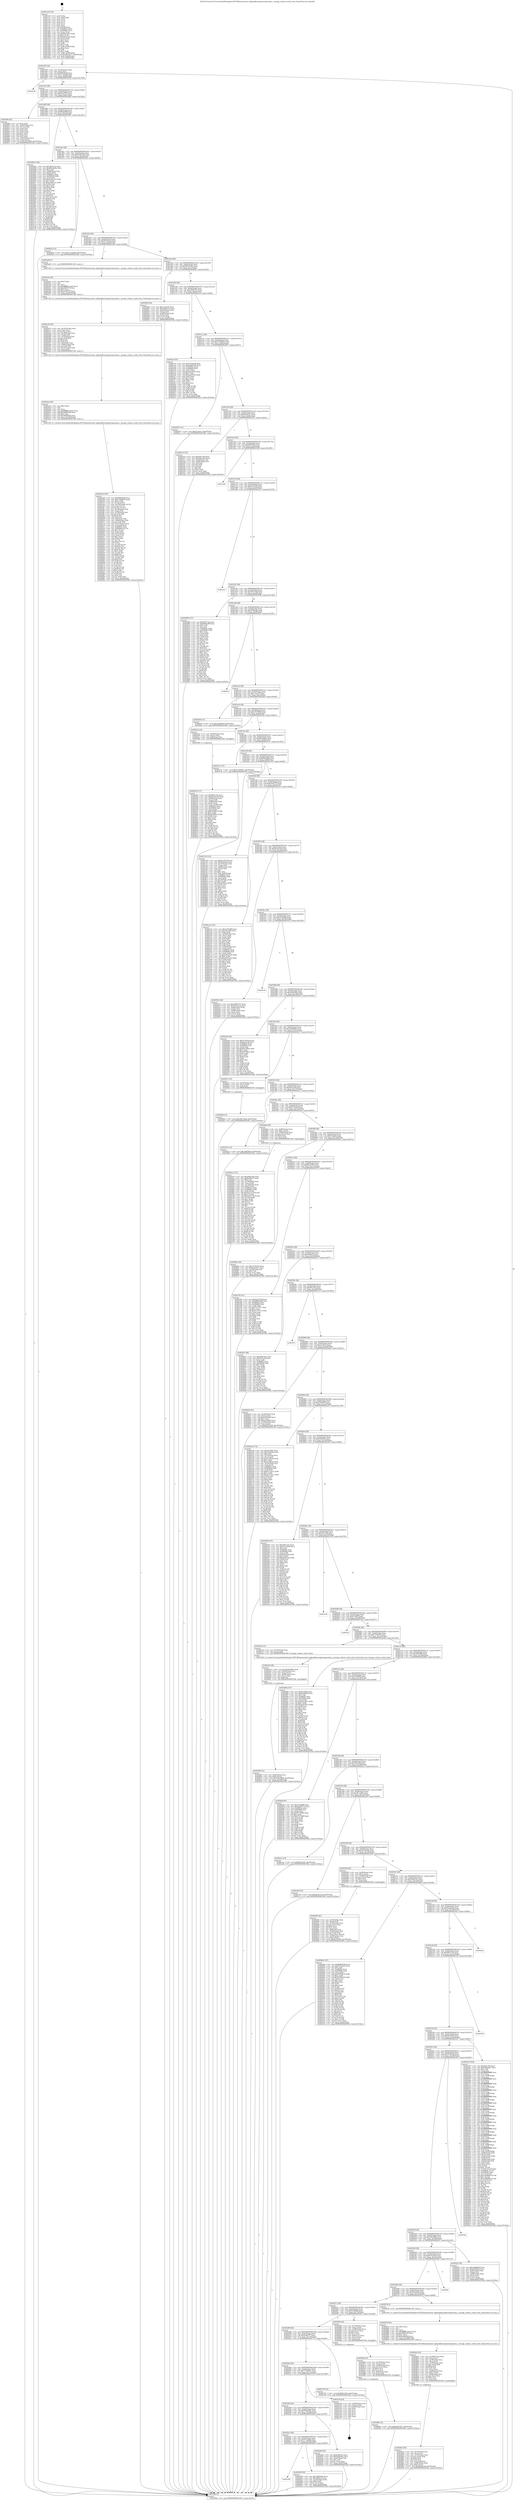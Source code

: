 digraph "0x401ce0" {
  label = "0x401ce0 (/mnt/c/Users/mathe/Desktop/tcc/POCII/binaries/extr_kphp-kdbstoragestorage-data.c_storage_volume_could_write_Final-ollvm.out::main(0))"
  labelloc = "t"
  node[shape=record]

  Entry [label="",width=0.3,height=0.3,shape=circle,fillcolor=black,style=filled]
  "0x401d54" [label="{
     0x401d54 [32]\l
     | [instrs]\l
     &nbsp;&nbsp;0x401d54 \<+6\>: mov -0xa0(%rbp),%eax\l
     &nbsp;&nbsp;0x401d5a \<+2\>: mov %eax,%ecx\l
     &nbsp;&nbsp;0x401d5c \<+6\>: sub $0x808d3b48,%ecx\l
     &nbsp;&nbsp;0x401d62 \<+6\>: mov %eax,-0xb4(%rbp)\l
     &nbsp;&nbsp;0x401d68 \<+6\>: mov %ecx,-0xb8(%rbp)\l
     &nbsp;&nbsp;0x401d6e \<+6\>: je 0000000000403238 \<main+0x1558\>\l
  }"]
  "0x403238" [label="{
     0x403238\l
  }", style=dashed]
  "0x401d74" [label="{
     0x401d74 [28]\l
     | [instrs]\l
     &nbsp;&nbsp;0x401d74 \<+5\>: jmp 0000000000401d79 \<main+0x99\>\l
     &nbsp;&nbsp;0x401d79 \<+6\>: mov -0xb4(%rbp),%eax\l
     &nbsp;&nbsp;0x401d7f \<+5\>: sub $0x82d27fd7,%eax\l
     &nbsp;&nbsp;0x401d84 \<+6\>: mov %eax,-0xbc(%rbp)\l
     &nbsp;&nbsp;0x401d8a \<+6\>: je 0000000000402f9d \<main+0x12bd\>\l
  }"]
  Exit [label="",width=0.3,height=0.3,shape=circle,fillcolor=black,style=filled,peripheries=2]
  "0x402f9d" [label="{
     0x402f9d [42]\l
     | [instrs]\l
     &nbsp;&nbsp;0x402f9d \<+2\>: xor %eax,%eax\l
     &nbsp;&nbsp;0x402f9f \<+4\>: mov -0x40(%rbp),%rcx\l
     &nbsp;&nbsp;0x402fa3 \<+2\>: mov (%rcx),%edx\l
     &nbsp;&nbsp;0x402fa5 \<+2\>: mov %eax,%esi\l
     &nbsp;&nbsp;0x402fa7 \<+2\>: sub %edx,%esi\l
     &nbsp;&nbsp;0x402fa9 \<+2\>: mov %eax,%edx\l
     &nbsp;&nbsp;0x402fab \<+3\>: sub $0x1,%edx\l
     &nbsp;&nbsp;0x402fae \<+2\>: add %edx,%esi\l
     &nbsp;&nbsp;0x402fb0 \<+2\>: sub %esi,%eax\l
     &nbsp;&nbsp;0x402fb2 \<+4\>: mov -0x40(%rbp),%rcx\l
     &nbsp;&nbsp;0x402fb6 \<+2\>: mov %eax,(%rcx)\l
     &nbsp;&nbsp;0x402fb8 \<+10\>: movl $0x53bc5896,-0xa0(%rbp)\l
     &nbsp;&nbsp;0x402fc2 \<+5\>: jmp 000000000040338a \<main+0x16aa\>\l
  }"]
  "0x401d90" [label="{
     0x401d90 [28]\l
     | [instrs]\l
     &nbsp;&nbsp;0x401d90 \<+5\>: jmp 0000000000401d95 \<main+0xb5\>\l
     &nbsp;&nbsp;0x401d95 \<+6\>: mov -0xb4(%rbp),%eax\l
     &nbsp;&nbsp;0x401d9b \<+5\>: sub $0x892be89f,%eax\l
     &nbsp;&nbsp;0x401da0 \<+6\>: mov %eax,-0xc0(%rbp)\l
     &nbsp;&nbsp;0x401da6 \<+6\>: je 0000000000403091 \<main+0x13b1\>\l
  }"]
  "0x402fd6" [label="{
     0x402fd6 [15]\l
     | [instrs]\l
     &nbsp;&nbsp;0x402fd6 \<+10\>: movl $0xc06110a8,-0xa0(%rbp)\l
     &nbsp;&nbsp;0x402fe0 \<+5\>: jmp 000000000040338a \<main+0x16aa\>\l
  }"]
  "0x403091" [label="{
     0x403091 [160]\l
     | [instrs]\l
     &nbsp;&nbsp;0x403091 \<+5\>: mov $0x260174a,%eax\l
     &nbsp;&nbsp;0x403096 \<+5\>: mov $0xd6234b4e,%ecx\l
     &nbsp;&nbsp;0x40309b \<+2\>: mov $0x1,%dl\l
     &nbsp;&nbsp;0x40309d \<+7\>: mov -0x98(%rbp),%rsi\l
     &nbsp;&nbsp;0x4030a4 \<+6\>: movl $0x0,(%rsi)\l
     &nbsp;&nbsp;0x4030aa \<+7\>: mov 0x40605c,%edi\l
     &nbsp;&nbsp;0x4030b1 \<+8\>: mov 0x406060,%r8d\l
     &nbsp;&nbsp;0x4030b9 \<+3\>: mov %edi,%r9d\l
     &nbsp;&nbsp;0x4030bc \<+7\>: add $0xe359a13c,%r9d\l
     &nbsp;&nbsp;0x4030c3 \<+4\>: sub $0x1,%r9d\l
     &nbsp;&nbsp;0x4030c7 \<+7\>: sub $0xe359a13c,%r9d\l
     &nbsp;&nbsp;0x4030ce \<+4\>: imul %r9d,%edi\l
     &nbsp;&nbsp;0x4030d2 \<+3\>: and $0x1,%edi\l
     &nbsp;&nbsp;0x4030d5 \<+3\>: cmp $0x0,%edi\l
     &nbsp;&nbsp;0x4030d8 \<+4\>: sete %r10b\l
     &nbsp;&nbsp;0x4030dc \<+4\>: cmp $0xa,%r8d\l
     &nbsp;&nbsp;0x4030e0 \<+4\>: setl %r11b\l
     &nbsp;&nbsp;0x4030e4 \<+3\>: mov %r10b,%bl\l
     &nbsp;&nbsp;0x4030e7 \<+3\>: xor $0xff,%bl\l
     &nbsp;&nbsp;0x4030ea \<+3\>: mov %r11b,%r14b\l
     &nbsp;&nbsp;0x4030ed \<+4\>: xor $0xff,%r14b\l
     &nbsp;&nbsp;0x4030f1 \<+3\>: xor $0x0,%dl\l
     &nbsp;&nbsp;0x4030f4 \<+3\>: mov %bl,%r15b\l
     &nbsp;&nbsp;0x4030f7 \<+4\>: and $0x0,%r15b\l
     &nbsp;&nbsp;0x4030fb \<+3\>: and %dl,%r10b\l
     &nbsp;&nbsp;0x4030fe \<+3\>: mov %r14b,%r12b\l
     &nbsp;&nbsp;0x403101 \<+4\>: and $0x0,%r12b\l
     &nbsp;&nbsp;0x403105 \<+3\>: and %dl,%r11b\l
     &nbsp;&nbsp;0x403108 \<+3\>: or %r10b,%r15b\l
     &nbsp;&nbsp;0x40310b \<+3\>: or %r11b,%r12b\l
     &nbsp;&nbsp;0x40310e \<+3\>: xor %r12b,%r15b\l
     &nbsp;&nbsp;0x403111 \<+3\>: or %r14b,%bl\l
     &nbsp;&nbsp;0x403114 \<+3\>: xor $0xff,%bl\l
     &nbsp;&nbsp;0x403117 \<+3\>: or $0x0,%dl\l
     &nbsp;&nbsp;0x40311a \<+2\>: and %dl,%bl\l
     &nbsp;&nbsp;0x40311c \<+3\>: or %bl,%r15b\l
     &nbsp;&nbsp;0x40311f \<+4\>: test $0x1,%r15b\l
     &nbsp;&nbsp;0x403123 \<+3\>: cmovne %ecx,%eax\l
     &nbsp;&nbsp;0x403126 \<+6\>: mov %eax,-0xa0(%rbp)\l
     &nbsp;&nbsp;0x40312c \<+5\>: jmp 000000000040338a \<main+0x16aa\>\l
  }"]
  "0x401dac" [label="{
     0x401dac [28]\l
     | [instrs]\l
     &nbsp;&nbsp;0x401dac \<+5\>: jmp 0000000000401db1 \<main+0xd1\>\l
     &nbsp;&nbsp;0x401db1 \<+6\>: mov -0xb4(%rbp),%eax\l
     &nbsp;&nbsp;0x401db7 \<+5\>: sub $0x92381234,%eax\l
     &nbsp;&nbsp;0x401dbc \<+6\>: mov %eax,-0xc4(%rbp)\l
     &nbsp;&nbsp;0x401dc2 \<+6\>: je 000000000040262a \<main+0x94a\>\l
  }"]
  "0x402f8e" [label="{
     0x402f8e [15]\l
     | [instrs]\l
     &nbsp;&nbsp;0x402f8e \<+10\>: movl $0x82d27fd7,-0xa0(%rbp)\l
     &nbsp;&nbsp;0x402f98 \<+5\>: jmp 000000000040338a \<main+0x16aa\>\l
  }"]
  "0x40262a" [label="{
     0x40262a [15]\l
     | [instrs]\l
     &nbsp;&nbsp;0x40262a \<+10\>: movl $0x7e7aa6db,-0xa0(%rbp)\l
     &nbsp;&nbsp;0x402634 \<+5\>: jmp 000000000040338a \<main+0x16aa\>\l
  }"]
  "0x401dc8" [label="{
     0x401dc8 [28]\l
     | [instrs]\l
     &nbsp;&nbsp;0x401dc8 \<+5\>: jmp 0000000000401dcd \<main+0xed\>\l
     &nbsp;&nbsp;0x401dcd \<+6\>: mov -0xb4(%rbp),%eax\l
     &nbsp;&nbsp;0x401dd3 \<+5\>: sub $0x937dcbc9,%eax\l
     &nbsp;&nbsp;0x401dd8 \<+6\>: mov %eax,-0xc8(%rbp)\l
     &nbsp;&nbsp;0x401dde \<+6\>: je 0000000000402a49 \<main+0xd69\>\l
  }"]
  "0x402f6d" [label="{
     0x402f6d [33]\l
     | [instrs]\l
     &nbsp;&nbsp;0x402f6d \<+4\>: mov -0x78(%rbp),%rax\l
     &nbsp;&nbsp;0x402f71 \<+3\>: mov (%rax),%rax\l
     &nbsp;&nbsp;0x402f74 \<+4\>: mov -0x40(%rbp),%rcx\l
     &nbsp;&nbsp;0x402f78 \<+3\>: movslq (%rcx),%rcx\l
     &nbsp;&nbsp;0x402f7b \<+4\>: shl $0x4,%rcx\l
     &nbsp;&nbsp;0x402f7f \<+3\>: add %rcx,%rax\l
     &nbsp;&nbsp;0x402f82 \<+4\>: mov 0x8(%rax),%rax\l
     &nbsp;&nbsp;0x402f86 \<+3\>: mov %rax,%rdi\l
     &nbsp;&nbsp;0x402f89 \<+5\>: call 0000000000401030 \<free@plt\>\l
     | [calls]\l
     &nbsp;&nbsp;0x401030 \{1\} (unknown)\l
  }"]
  "0x402a49" [label="{
     0x402a49 [5]\l
     | [instrs]\l
     &nbsp;&nbsp;0x402a49 \<+5\>: call 0000000000401160 \<next_i\>\l
     | [calls]\l
     &nbsp;&nbsp;0x401160 \{1\} (/mnt/c/Users/mathe/Desktop/tcc/POCII/binaries/extr_kphp-kdbstoragestorage-data.c_storage_volume_could_write_Final-ollvm.out::next_i)\l
  }"]
  "0x401de4" [label="{
     0x401de4 [28]\l
     | [instrs]\l
     &nbsp;&nbsp;0x401de4 \<+5\>: jmp 0000000000401de9 \<main+0x109\>\l
     &nbsp;&nbsp;0x401de9 \<+6\>: mov -0xb4(%rbp),%eax\l
     &nbsp;&nbsp;0x401def \<+5\>: sub $0x9b7d1445,%eax\l
     &nbsp;&nbsp;0x401df4 \<+6\>: mov %eax,-0xcc(%rbp)\l
     &nbsp;&nbsp;0x401dfa \<+6\>: je 0000000000402992 \<main+0xcb2\>\l
  }"]
  "0x402f06" [label="{
     0x402f06 [31]\l
     | [instrs]\l
     &nbsp;&nbsp;0x402f06 \<+4\>: mov -0x40(%rbp),%rcx\l
     &nbsp;&nbsp;0x402f0a \<+6\>: movl $0x0,(%rcx)\l
     &nbsp;&nbsp;0x402f10 \<+10\>: movl $0x53bc5896,-0xa0(%rbp)\l
     &nbsp;&nbsp;0x402f1a \<+6\>: mov %eax,-0x194(%rbp)\l
     &nbsp;&nbsp;0x402f20 \<+5\>: jmp 000000000040338a \<main+0x16aa\>\l
  }"]
  "0x402992" [label="{
     0x402992 [36]\l
     | [instrs]\l
     &nbsp;&nbsp;0x402992 \<+5\>: mov $0xcccfca35,%eax\l
     &nbsp;&nbsp;0x402997 \<+5\>: mov $0x359d27ec,%ecx\l
     &nbsp;&nbsp;0x40299c \<+4\>: mov -0x50(%rbp),%rdx\l
     &nbsp;&nbsp;0x4029a0 \<+2\>: mov (%rdx),%esi\l
     &nbsp;&nbsp;0x4029a2 \<+4\>: mov -0x58(%rbp),%rdx\l
     &nbsp;&nbsp;0x4029a6 \<+2\>: cmp (%rdx),%esi\l
     &nbsp;&nbsp;0x4029a8 \<+3\>: cmovl %ecx,%eax\l
     &nbsp;&nbsp;0x4029ab \<+6\>: mov %eax,-0xa0(%rbp)\l
     &nbsp;&nbsp;0x4029b1 \<+5\>: jmp 000000000040338a \<main+0x16aa\>\l
  }"]
  "0x401e00" [label="{
     0x401e00 [28]\l
     | [instrs]\l
     &nbsp;&nbsp;0x401e00 \<+5\>: jmp 0000000000401e05 \<main+0x125\>\l
     &nbsp;&nbsp;0x401e05 \<+6\>: mov -0xb4(%rbp),%eax\l
     &nbsp;&nbsp;0x401e0b \<+5\>: sub $0xa0992757,%eax\l
     &nbsp;&nbsp;0x401e10 \<+6\>: mov %eax,-0xd0(%rbp)\l
     &nbsp;&nbsp;0x401e16 \<+6\>: je 0000000000402cc8 \<main+0xfe8\>\l
  }"]
  "0x402ee9" [label="{
     0x402ee9 [29]\l
     | [instrs]\l
     &nbsp;&nbsp;0x402ee9 \<+10\>: movabs $0x4040b6,%rdi\l
     &nbsp;&nbsp;0x402ef3 \<+4\>: mov -0x48(%rbp),%rcx\l
     &nbsp;&nbsp;0x402ef7 \<+2\>: mov %eax,(%rcx)\l
     &nbsp;&nbsp;0x402ef9 \<+4\>: mov -0x48(%rbp),%rcx\l
     &nbsp;&nbsp;0x402efd \<+2\>: mov (%rcx),%esi\l
     &nbsp;&nbsp;0x402eff \<+2\>: mov $0x0,%al\l
     &nbsp;&nbsp;0x402f01 \<+5\>: call 0000000000401040 \<printf@plt\>\l
     | [calls]\l
     &nbsp;&nbsp;0x401040 \{1\} (unknown)\l
  }"]
  "0x402cc8" [label="{
     0x402cc8 [91]\l
     | [instrs]\l
     &nbsp;&nbsp;0x402cc8 \<+5\>: mov $0x537b0c3f,%eax\l
     &nbsp;&nbsp;0x402ccd \<+5\>: mov $0xed4b345b,%ecx\l
     &nbsp;&nbsp;0x402cd2 \<+7\>: mov 0x40605c,%edx\l
     &nbsp;&nbsp;0x402cd9 \<+7\>: mov 0x406060,%esi\l
     &nbsp;&nbsp;0x402ce0 \<+2\>: mov %edx,%edi\l
     &nbsp;&nbsp;0x402ce2 \<+6\>: add $0xeee291d3,%edi\l
     &nbsp;&nbsp;0x402ce8 \<+3\>: sub $0x1,%edi\l
     &nbsp;&nbsp;0x402ceb \<+6\>: sub $0xeee291d3,%edi\l
     &nbsp;&nbsp;0x402cf1 \<+3\>: imul %edi,%edx\l
     &nbsp;&nbsp;0x402cf4 \<+3\>: and $0x1,%edx\l
     &nbsp;&nbsp;0x402cf7 \<+3\>: cmp $0x0,%edx\l
     &nbsp;&nbsp;0x402cfa \<+4\>: sete %r8b\l
     &nbsp;&nbsp;0x402cfe \<+3\>: cmp $0xa,%esi\l
     &nbsp;&nbsp;0x402d01 \<+4\>: setl %r9b\l
     &nbsp;&nbsp;0x402d05 \<+3\>: mov %r8b,%r10b\l
     &nbsp;&nbsp;0x402d08 \<+3\>: and %r9b,%r10b\l
     &nbsp;&nbsp;0x402d0b \<+3\>: xor %r9b,%r8b\l
     &nbsp;&nbsp;0x402d0e \<+3\>: or %r8b,%r10b\l
     &nbsp;&nbsp;0x402d11 \<+4\>: test $0x1,%r10b\l
     &nbsp;&nbsp;0x402d15 \<+3\>: cmovne %ecx,%eax\l
     &nbsp;&nbsp;0x402d18 \<+6\>: mov %eax,-0xa0(%rbp)\l
     &nbsp;&nbsp;0x402d1e \<+5\>: jmp 000000000040338a \<main+0x16aa\>\l
  }"]
  "0x401e1c" [label="{
     0x401e1c [28]\l
     | [instrs]\l
     &nbsp;&nbsp;0x401e1c \<+5\>: jmp 0000000000401e21 \<main+0x141\>\l
     &nbsp;&nbsp;0x401e21 \<+6\>: mov -0xb4(%rbp),%eax\l
     &nbsp;&nbsp;0x401e27 \<+5\>: sub $0xa7268b18,%eax\l
     &nbsp;&nbsp;0x401e2c \<+6\>: mov %eax,-0xd4(%rbp)\l
     &nbsp;&nbsp;0x401e32 \<+6\>: je 0000000000402b97 \<main+0xeb7\>\l
  }"]
  "0x402ad6" [label="{
     0x402ad6 [193]\l
     | [instrs]\l
     &nbsp;&nbsp;0x402ad6 \<+5\>: mov $0x808d3b48,%ecx\l
     &nbsp;&nbsp;0x402adb \<+5\>: mov $0xa7268b18,%edx\l
     &nbsp;&nbsp;0x402ae0 \<+3\>: mov $0x1,%r9b\l
     &nbsp;&nbsp;0x402ae3 \<+3\>: xor %r10d,%r10d\l
     &nbsp;&nbsp;0x402ae6 \<+7\>: mov -0x190(%rbp),%r11d\l
     &nbsp;&nbsp;0x402aed \<+4\>: imul %eax,%r11d\l
     &nbsp;&nbsp;0x402af1 \<+3\>: movslq %r11d,%rsi\l
     &nbsp;&nbsp;0x402af4 \<+4\>: mov -0x78(%rbp),%rdi\l
     &nbsp;&nbsp;0x402af8 \<+3\>: mov (%rdi),%rdi\l
     &nbsp;&nbsp;0x402afb \<+4\>: mov -0x70(%rbp),%r8\l
     &nbsp;&nbsp;0x402aff \<+3\>: movslq (%r8),%r8\l
     &nbsp;&nbsp;0x402b02 \<+4\>: shl $0x4,%r8\l
     &nbsp;&nbsp;0x402b06 \<+3\>: add %r8,%rdi\l
     &nbsp;&nbsp;0x402b09 \<+4\>: mov 0x8(%rdi),%rdi\l
     &nbsp;&nbsp;0x402b0d \<+4\>: mov -0x60(%rbp),%r8\l
     &nbsp;&nbsp;0x402b11 \<+3\>: movslq (%r8),%r8\l
     &nbsp;&nbsp;0x402b14 \<+4\>: mov (%rdi,%r8,8),%rdi\l
     &nbsp;&nbsp;0x402b18 \<+4\>: mov %rsi,0x8(%rdi)\l
     &nbsp;&nbsp;0x402b1c \<+7\>: mov 0x40605c,%eax\l
     &nbsp;&nbsp;0x402b23 \<+8\>: mov 0x406060,%r11d\l
     &nbsp;&nbsp;0x402b2b \<+4\>: sub $0x1,%r10d\l
     &nbsp;&nbsp;0x402b2f \<+2\>: mov %eax,%ebx\l
     &nbsp;&nbsp;0x402b31 \<+3\>: add %r10d,%ebx\l
     &nbsp;&nbsp;0x402b34 \<+3\>: imul %ebx,%eax\l
     &nbsp;&nbsp;0x402b37 \<+3\>: and $0x1,%eax\l
     &nbsp;&nbsp;0x402b3a \<+3\>: cmp $0x0,%eax\l
     &nbsp;&nbsp;0x402b3d \<+4\>: sete %r14b\l
     &nbsp;&nbsp;0x402b41 \<+4\>: cmp $0xa,%r11d\l
     &nbsp;&nbsp;0x402b45 \<+4\>: setl %r15b\l
     &nbsp;&nbsp;0x402b49 \<+3\>: mov %r14b,%r12b\l
     &nbsp;&nbsp;0x402b4c \<+4\>: xor $0xff,%r12b\l
     &nbsp;&nbsp;0x402b50 \<+3\>: mov %r15b,%r13b\l
     &nbsp;&nbsp;0x402b53 \<+4\>: xor $0xff,%r13b\l
     &nbsp;&nbsp;0x402b57 \<+4\>: xor $0x1,%r9b\l
     &nbsp;&nbsp;0x402b5b \<+3\>: mov %r12b,%al\l
     &nbsp;&nbsp;0x402b5e \<+2\>: and $0xff,%al\l
     &nbsp;&nbsp;0x402b60 \<+3\>: and %r9b,%r14b\l
     &nbsp;&nbsp;0x402b63 \<+3\>: mov %r13b,%sil\l
     &nbsp;&nbsp;0x402b66 \<+4\>: and $0xff,%sil\l
     &nbsp;&nbsp;0x402b6a \<+3\>: and %r9b,%r15b\l
     &nbsp;&nbsp;0x402b6d \<+3\>: or %r14b,%al\l
     &nbsp;&nbsp;0x402b70 \<+3\>: or %r15b,%sil\l
     &nbsp;&nbsp;0x402b73 \<+3\>: xor %sil,%al\l
     &nbsp;&nbsp;0x402b76 \<+3\>: or %r13b,%r12b\l
     &nbsp;&nbsp;0x402b79 \<+4\>: xor $0xff,%r12b\l
     &nbsp;&nbsp;0x402b7d \<+4\>: or $0x1,%r9b\l
     &nbsp;&nbsp;0x402b81 \<+3\>: and %r9b,%r12b\l
     &nbsp;&nbsp;0x402b84 \<+3\>: or %r12b,%al\l
     &nbsp;&nbsp;0x402b87 \<+2\>: test $0x1,%al\l
     &nbsp;&nbsp;0x402b89 \<+3\>: cmovne %edx,%ecx\l
     &nbsp;&nbsp;0x402b8c \<+6\>: mov %ecx,-0xa0(%rbp)\l
     &nbsp;&nbsp;0x402b92 \<+5\>: jmp 000000000040338a \<main+0x16aa\>\l
  }"]
  "0x402b97" [label="{
     0x402b97 [15]\l
     | [instrs]\l
     &nbsp;&nbsp;0x402b97 \<+10\>: movl $0x2ac9e3c,-0xa0(%rbp)\l
     &nbsp;&nbsp;0x402ba1 \<+5\>: jmp 000000000040338a \<main+0x16aa\>\l
  }"]
  "0x401e38" [label="{
     0x401e38 [28]\l
     | [instrs]\l
     &nbsp;&nbsp;0x401e38 \<+5\>: jmp 0000000000401e3d \<main+0x15d\>\l
     &nbsp;&nbsp;0x401e3d \<+6\>: mov -0xb4(%rbp),%eax\l
     &nbsp;&nbsp;0x401e43 \<+5\>: sub $0xa82c6e77,%eax\l
     &nbsp;&nbsp;0x401e48 \<+6\>: mov %eax,-0xd8(%rbp)\l
     &nbsp;&nbsp;0x401e4e \<+6\>: je 0000000000402312 \<main+0x632\>\l
  }"]
  "0x402aae" [label="{
     0x402aae [40]\l
     | [instrs]\l
     &nbsp;&nbsp;0x402aae \<+5\>: mov $0x2,%ecx\l
     &nbsp;&nbsp;0x402ab3 \<+1\>: cltd\l
     &nbsp;&nbsp;0x402ab4 \<+2\>: idiv %ecx\l
     &nbsp;&nbsp;0x402ab6 \<+6\>: imul $0xfffffffe,%edx,%ecx\l
     &nbsp;&nbsp;0x402abc \<+6\>: add $0x56d95546,%ecx\l
     &nbsp;&nbsp;0x402ac2 \<+3\>: add $0x1,%ecx\l
     &nbsp;&nbsp;0x402ac5 \<+6\>: sub $0x56d95546,%ecx\l
     &nbsp;&nbsp;0x402acb \<+6\>: mov %ecx,-0x190(%rbp)\l
     &nbsp;&nbsp;0x402ad1 \<+5\>: call 0000000000401160 \<next_i\>\l
     | [calls]\l
     &nbsp;&nbsp;0x401160 \{1\} (/mnt/c/Users/mathe/Desktop/tcc/POCII/binaries/extr_kphp-kdbstoragestorage-data.c_storage_volume_could_write_Final-ollvm.out::next_i)\l
  }"]
  "0x402312" [label="{
     0x402312 [53]\l
     | [instrs]\l
     &nbsp;&nbsp;0x402312 \<+5\>: mov $0xebbc784,%eax\l
     &nbsp;&nbsp;0x402317 \<+5\>: mov $0x4dac0d7f,%ecx\l
     &nbsp;&nbsp;0x40231c \<+6\>: mov -0x9a(%rbp),%dl\l
     &nbsp;&nbsp;0x402322 \<+7\>: mov -0x99(%rbp),%sil\l
     &nbsp;&nbsp;0x402329 \<+3\>: mov %dl,%dil\l
     &nbsp;&nbsp;0x40232c \<+3\>: and %sil,%dil\l
     &nbsp;&nbsp;0x40232f \<+3\>: xor %sil,%dl\l
     &nbsp;&nbsp;0x402332 \<+3\>: or %dl,%dil\l
     &nbsp;&nbsp;0x402335 \<+4\>: test $0x1,%dil\l
     &nbsp;&nbsp;0x402339 \<+3\>: cmovne %ecx,%eax\l
     &nbsp;&nbsp;0x40233c \<+6\>: mov %eax,-0xa0(%rbp)\l
     &nbsp;&nbsp;0x402342 \<+5\>: jmp 000000000040338a \<main+0x16aa\>\l
  }"]
  "0x401e54" [label="{
     0x401e54 [28]\l
     | [instrs]\l
     &nbsp;&nbsp;0x401e54 \<+5\>: jmp 0000000000401e59 \<main+0x179\>\l
     &nbsp;&nbsp;0x401e59 \<+6\>: mov -0xb4(%rbp),%eax\l
     &nbsp;&nbsp;0x401e5f \<+5\>: sub $0xaf46756a,%eax\l
     &nbsp;&nbsp;0x401e64 \<+6\>: mov %eax,-0xdc(%rbp)\l
     &nbsp;&nbsp;0x401e6a \<+6\>: je 00000000004031d6 \<main+0x14f6\>\l
  }"]
  "0x40338a" [label="{
     0x40338a [5]\l
     | [instrs]\l
     &nbsp;&nbsp;0x40338a \<+5\>: jmp 0000000000401d54 \<main+0x74\>\l
  }"]
  "0x401ce0" [label="{
     0x401ce0 [116]\l
     | [instrs]\l
     &nbsp;&nbsp;0x401ce0 \<+1\>: push %rbp\l
     &nbsp;&nbsp;0x401ce1 \<+3\>: mov %rsp,%rbp\l
     &nbsp;&nbsp;0x401ce4 \<+2\>: push %r15\l
     &nbsp;&nbsp;0x401ce6 \<+2\>: push %r14\l
     &nbsp;&nbsp;0x401ce8 \<+2\>: push %r13\l
     &nbsp;&nbsp;0x401cea \<+2\>: push %r12\l
     &nbsp;&nbsp;0x401cec \<+1\>: push %rbx\l
     &nbsp;&nbsp;0x401ced \<+7\>: sub $0x198,%rsp\l
     &nbsp;&nbsp;0x401cf4 \<+7\>: mov 0x40605c,%eax\l
     &nbsp;&nbsp;0x401cfb \<+7\>: mov 0x406060,%ecx\l
     &nbsp;&nbsp;0x401d02 \<+2\>: mov %eax,%edx\l
     &nbsp;&nbsp;0x401d04 \<+6\>: sub $0xb4ecada5,%edx\l
     &nbsp;&nbsp;0x401d0a \<+3\>: sub $0x1,%edx\l
     &nbsp;&nbsp;0x401d0d \<+6\>: add $0xb4ecada5,%edx\l
     &nbsp;&nbsp;0x401d13 \<+3\>: imul %edx,%eax\l
     &nbsp;&nbsp;0x401d16 \<+3\>: and $0x1,%eax\l
     &nbsp;&nbsp;0x401d19 \<+3\>: cmp $0x0,%eax\l
     &nbsp;&nbsp;0x401d1c \<+4\>: sete %r8b\l
     &nbsp;&nbsp;0x401d20 \<+4\>: and $0x1,%r8b\l
     &nbsp;&nbsp;0x401d24 \<+7\>: mov %r8b,-0x9a(%rbp)\l
     &nbsp;&nbsp;0x401d2b \<+3\>: cmp $0xa,%ecx\l
     &nbsp;&nbsp;0x401d2e \<+4\>: setl %r8b\l
     &nbsp;&nbsp;0x401d32 \<+4\>: and $0x1,%r8b\l
     &nbsp;&nbsp;0x401d36 \<+7\>: mov %r8b,-0x99(%rbp)\l
     &nbsp;&nbsp;0x401d3d \<+10\>: movl $0xa82c6e77,-0xa0(%rbp)\l
     &nbsp;&nbsp;0x401d47 \<+6\>: mov %edi,-0xa4(%rbp)\l
     &nbsp;&nbsp;0x401d4d \<+7\>: mov %rsi,-0xb0(%rbp)\l
  }"]
  "0x402a76" [label="{
     0x402a76 [56]\l
     | [instrs]\l
     &nbsp;&nbsp;0x402a76 \<+6\>: mov -0x18c(%rbp),%ecx\l
     &nbsp;&nbsp;0x402a7c \<+3\>: imul %eax,%ecx\l
     &nbsp;&nbsp;0x402a7f \<+3\>: movslq %ecx,%rsi\l
     &nbsp;&nbsp;0x402a82 \<+4\>: mov -0x78(%rbp),%rdi\l
     &nbsp;&nbsp;0x402a86 \<+3\>: mov (%rdi),%rdi\l
     &nbsp;&nbsp;0x402a89 \<+4\>: mov -0x70(%rbp),%r8\l
     &nbsp;&nbsp;0x402a8d \<+3\>: movslq (%r8),%r8\l
     &nbsp;&nbsp;0x402a90 \<+4\>: shl $0x4,%r8\l
     &nbsp;&nbsp;0x402a94 \<+3\>: add %r8,%rdi\l
     &nbsp;&nbsp;0x402a97 \<+4\>: mov 0x8(%rdi),%rdi\l
     &nbsp;&nbsp;0x402a9b \<+4\>: mov -0x60(%rbp),%r8\l
     &nbsp;&nbsp;0x402a9f \<+3\>: movslq (%r8),%r8\l
     &nbsp;&nbsp;0x402aa2 \<+4\>: mov (%rdi,%r8,8),%rdi\l
     &nbsp;&nbsp;0x402aa6 \<+3\>: mov %rsi,(%rdi)\l
     &nbsp;&nbsp;0x402aa9 \<+5\>: call 0000000000401160 \<next_i\>\l
     | [calls]\l
     &nbsp;&nbsp;0x401160 \{1\} (/mnt/c/Users/mathe/Desktop/tcc/POCII/binaries/extr_kphp-kdbstoragestorage-data.c_storage_volume_could_write_Final-ollvm.out::next_i)\l
  }"]
  "0x4031d6" [label="{
     0x4031d6\l
  }", style=dashed]
  "0x401e70" [label="{
     0x401e70 [28]\l
     | [instrs]\l
     &nbsp;&nbsp;0x401e70 \<+5\>: jmp 0000000000401e75 \<main+0x195\>\l
     &nbsp;&nbsp;0x401e75 \<+6\>: mov -0xb4(%rbp),%eax\l
     &nbsp;&nbsp;0x401e7b \<+5\>: sub $0xb4a7b33f,%eax\l
     &nbsp;&nbsp;0x401e80 \<+6\>: mov %eax,-0xe0(%rbp)\l
     &nbsp;&nbsp;0x401e86 \<+6\>: je 0000000000403213 \<main+0x1533\>\l
  }"]
  "0x402a4e" [label="{
     0x402a4e [40]\l
     | [instrs]\l
     &nbsp;&nbsp;0x402a4e \<+5\>: mov $0x2,%ecx\l
     &nbsp;&nbsp;0x402a53 \<+1\>: cltd\l
     &nbsp;&nbsp;0x402a54 \<+2\>: idiv %ecx\l
     &nbsp;&nbsp;0x402a56 \<+6\>: imul $0xfffffffe,%edx,%ecx\l
     &nbsp;&nbsp;0x402a5c \<+6\>: sub $0xe920273f,%ecx\l
     &nbsp;&nbsp;0x402a62 \<+3\>: add $0x1,%ecx\l
     &nbsp;&nbsp;0x402a65 \<+6\>: add $0xe920273f,%ecx\l
     &nbsp;&nbsp;0x402a6b \<+6\>: mov %ecx,-0x18c(%rbp)\l
     &nbsp;&nbsp;0x402a71 \<+5\>: call 0000000000401160 \<next_i\>\l
     | [calls]\l
     &nbsp;&nbsp;0x401160 \{1\} (/mnt/c/Users/mathe/Desktop/tcc/POCII/binaries/extr_kphp-kdbstoragestorage-data.c_storage_volume_could_write_Final-ollvm.out::next_i)\l
  }"]
  "0x403213" [label="{
     0x403213\l
  }", style=dashed]
  "0x401e8c" [label="{
     0x401e8c [28]\l
     | [instrs]\l
     &nbsp;&nbsp;0x401e8c \<+5\>: jmp 0000000000401e91 \<main+0x1b1\>\l
     &nbsp;&nbsp;0x401e91 \<+6\>: mov -0xb4(%rbp),%eax\l
     &nbsp;&nbsp;0x401e97 \<+5\>: sub $0xc06110a8,%eax\l
     &nbsp;&nbsp;0x401e9c \<+6\>: mov %eax,-0xe4(%rbp)\l
     &nbsp;&nbsp;0x401ea2 \<+6\>: je 0000000000403008 \<main+0x1328\>\l
  }"]
  "0x402955" [label="{
     0x402955 [61]\l
     | [instrs]\l
     &nbsp;&nbsp;0x402955 \<+4\>: mov -0x78(%rbp),%rdi\l
     &nbsp;&nbsp;0x402959 \<+3\>: mov (%rdi),%rdi\l
     &nbsp;&nbsp;0x40295c \<+4\>: mov -0x70(%rbp),%rcx\l
     &nbsp;&nbsp;0x402960 \<+3\>: movslq (%rcx),%rcx\l
     &nbsp;&nbsp;0x402963 \<+4\>: shl $0x4,%rcx\l
     &nbsp;&nbsp;0x402967 \<+3\>: add %rcx,%rdi\l
     &nbsp;&nbsp;0x40296a \<+4\>: mov 0x8(%rdi),%rcx\l
     &nbsp;&nbsp;0x40296e \<+4\>: mov -0x60(%rbp),%rdi\l
     &nbsp;&nbsp;0x402972 \<+3\>: movslq (%rdi),%rdi\l
     &nbsp;&nbsp;0x402975 \<+4\>: mov %rax,(%rcx,%rdi,8)\l
     &nbsp;&nbsp;0x402979 \<+4\>: mov -0x50(%rbp),%rax\l
     &nbsp;&nbsp;0x40297d \<+6\>: movl $0x0,(%rax)\l
     &nbsp;&nbsp;0x402983 \<+10\>: movl $0x9b7d1445,-0xa0(%rbp)\l
     &nbsp;&nbsp;0x40298d \<+5\>: jmp 000000000040338a \<main+0x16aa\>\l
  }"]
  "0x403008" [label="{
     0x403008 [137]\l
     | [instrs]\l
     &nbsp;&nbsp;0x403008 \<+5\>: mov $0x260174a,%eax\l
     &nbsp;&nbsp;0x40300d \<+5\>: mov $0x892be89f,%ecx\l
     &nbsp;&nbsp;0x403012 \<+2\>: mov $0x1,%dl\l
     &nbsp;&nbsp;0x403014 \<+2\>: xor %esi,%esi\l
     &nbsp;&nbsp;0x403016 \<+7\>: mov 0x40605c,%edi\l
     &nbsp;&nbsp;0x40301d \<+8\>: mov 0x406060,%r8d\l
     &nbsp;&nbsp;0x403025 \<+3\>: sub $0x1,%esi\l
     &nbsp;&nbsp;0x403028 \<+3\>: mov %edi,%r9d\l
     &nbsp;&nbsp;0x40302b \<+3\>: add %esi,%r9d\l
     &nbsp;&nbsp;0x40302e \<+4\>: imul %r9d,%edi\l
     &nbsp;&nbsp;0x403032 \<+3\>: and $0x1,%edi\l
     &nbsp;&nbsp;0x403035 \<+3\>: cmp $0x0,%edi\l
     &nbsp;&nbsp;0x403038 \<+4\>: sete %r10b\l
     &nbsp;&nbsp;0x40303c \<+4\>: cmp $0xa,%r8d\l
     &nbsp;&nbsp;0x403040 \<+4\>: setl %r11b\l
     &nbsp;&nbsp;0x403044 \<+3\>: mov %r10b,%bl\l
     &nbsp;&nbsp;0x403047 \<+3\>: xor $0xff,%bl\l
     &nbsp;&nbsp;0x40304a \<+3\>: mov %r11b,%r14b\l
     &nbsp;&nbsp;0x40304d \<+4\>: xor $0xff,%r14b\l
     &nbsp;&nbsp;0x403051 \<+3\>: xor $0x1,%dl\l
     &nbsp;&nbsp;0x403054 \<+3\>: mov %bl,%r15b\l
     &nbsp;&nbsp;0x403057 \<+4\>: and $0xff,%r15b\l
     &nbsp;&nbsp;0x40305b \<+3\>: and %dl,%r10b\l
     &nbsp;&nbsp;0x40305e \<+3\>: mov %r14b,%r12b\l
     &nbsp;&nbsp;0x403061 \<+4\>: and $0xff,%r12b\l
     &nbsp;&nbsp;0x403065 \<+3\>: and %dl,%r11b\l
     &nbsp;&nbsp;0x403068 \<+3\>: or %r10b,%r15b\l
     &nbsp;&nbsp;0x40306b \<+3\>: or %r11b,%r12b\l
     &nbsp;&nbsp;0x40306e \<+3\>: xor %r12b,%r15b\l
     &nbsp;&nbsp;0x403071 \<+3\>: or %r14b,%bl\l
     &nbsp;&nbsp;0x403074 \<+3\>: xor $0xff,%bl\l
     &nbsp;&nbsp;0x403077 \<+3\>: or $0x1,%dl\l
     &nbsp;&nbsp;0x40307a \<+2\>: and %dl,%bl\l
     &nbsp;&nbsp;0x40307c \<+3\>: or %bl,%r15b\l
     &nbsp;&nbsp;0x40307f \<+4\>: test $0x1,%r15b\l
     &nbsp;&nbsp;0x403083 \<+3\>: cmovne %ecx,%eax\l
     &nbsp;&nbsp;0x403086 \<+6\>: mov %eax,-0xa0(%rbp)\l
     &nbsp;&nbsp;0x40308c \<+5\>: jmp 000000000040338a \<main+0x16aa\>\l
  }"]
  "0x401ea8" [label="{
     0x401ea8 [28]\l
     | [instrs]\l
     &nbsp;&nbsp;0x401ea8 \<+5\>: jmp 0000000000401ead \<main+0x1cd\>\l
     &nbsp;&nbsp;0x401ead \<+6\>: mov -0xb4(%rbp),%eax\l
     &nbsp;&nbsp;0x401eb3 \<+5\>: sub $0xc995b28e,%eax\l
     &nbsp;&nbsp;0x401eb8 \<+6\>: mov %eax,-0xe8(%rbp)\l
     &nbsp;&nbsp;0x401ebe \<+6\>: je 0000000000402fe5 \<main+0x1305\>\l
  }"]
  "0x4028e2" [label="{
     0x4028e2 [50]\l
     | [instrs]\l
     &nbsp;&nbsp;0x4028e2 \<+4\>: mov -0x78(%rbp),%rsi\l
     &nbsp;&nbsp;0x4028e6 \<+3\>: mov (%rsi),%rsi\l
     &nbsp;&nbsp;0x4028e9 \<+4\>: mov -0x70(%rbp),%rdi\l
     &nbsp;&nbsp;0x4028ed \<+3\>: movslq (%rdi),%rdi\l
     &nbsp;&nbsp;0x4028f0 \<+4\>: shl $0x4,%rdi\l
     &nbsp;&nbsp;0x4028f4 \<+3\>: add %rdi,%rsi\l
     &nbsp;&nbsp;0x4028f7 \<+4\>: mov %rax,0x8(%rsi)\l
     &nbsp;&nbsp;0x4028fb \<+4\>: mov -0x60(%rbp),%rax\l
     &nbsp;&nbsp;0x4028ff \<+6\>: movl $0x0,(%rax)\l
     &nbsp;&nbsp;0x402905 \<+10\>: movl $0xdb3aa7ed,-0xa0(%rbp)\l
     &nbsp;&nbsp;0x40290f \<+5\>: jmp 000000000040338a \<main+0x16aa\>\l
  }"]
  "0x402fe5" [label="{
     0x402fe5\l
  }", style=dashed]
  "0x401ec4" [label="{
     0x401ec4 [28]\l
     | [instrs]\l
     &nbsp;&nbsp;0x401ec4 \<+5\>: jmp 0000000000401ec9 \<main+0x1e9\>\l
     &nbsp;&nbsp;0x401ec9 \<+6\>: mov -0xb4(%rbp),%eax\l
     &nbsp;&nbsp;0x401ecf \<+5\>: sub $0xcccfca35,%eax\l
     &nbsp;&nbsp;0x401ed4 \<+6\>: mov %eax,-0xec(%rbp)\l
     &nbsp;&nbsp;0x401eda \<+6\>: je 0000000000402bd0 \<main+0xef0\>\l
  }"]
  "0x4028a5" [label="{
     0x4028a5 [61]\l
     | [instrs]\l
     &nbsp;&nbsp;0x4028a5 \<+6\>: mov -0x188(%rbp),%ecx\l
     &nbsp;&nbsp;0x4028ab \<+3\>: imul %eax,%ecx\l
     &nbsp;&nbsp;0x4028ae \<+4\>: mov -0x78(%rbp),%rsi\l
     &nbsp;&nbsp;0x4028b2 \<+3\>: mov (%rsi),%rsi\l
     &nbsp;&nbsp;0x4028b5 \<+4\>: mov -0x70(%rbp),%rdi\l
     &nbsp;&nbsp;0x4028b9 \<+3\>: movslq (%rdi),%rdi\l
     &nbsp;&nbsp;0x4028bc \<+4\>: shl $0x4,%rdi\l
     &nbsp;&nbsp;0x4028c0 \<+3\>: add %rdi,%rsi\l
     &nbsp;&nbsp;0x4028c3 \<+2\>: mov %ecx,(%rsi)\l
     &nbsp;&nbsp;0x4028c5 \<+4\>: mov -0x68(%rbp),%rsi\l
     &nbsp;&nbsp;0x4028c9 \<+6\>: movl $0x1,(%rsi)\l
     &nbsp;&nbsp;0x4028cf \<+4\>: mov -0x68(%rbp),%rsi\l
     &nbsp;&nbsp;0x4028d3 \<+3\>: movslq (%rsi),%rsi\l
     &nbsp;&nbsp;0x4028d6 \<+4\>: shl $0x3,%rsi\l
     &nbsp;&nbsp;0x4028da \<+3\>: mov %rsi,%rdi\l
     &nbsp;&nbsp;0x4028dd \<+5\>: call 0000000000401050 \<malloc@plt\>\l
     | [calls]\l
     &nbsp;&nbsp;0x401050 \{1\} (unknown)\l
  }"]
  "0x402bd0" [label="{
     0x402bd0 [15]\l
     | [instrs]\l
     &nbsp;&nbsp;0x402bd0 \<+10\>: movl $0x1b2f000f,-0xa0(%rbp)\l
     &nbsp;&nbsp;0x402bda \<+5\>: jmp 000000000040338a \<main+0x16aa\>\l
  }"]
  "0x401ee0" [label="{
     0x401ee0 [28]\l
     | [instrs]\l
     &nbsp;&nbsp;0x401ee0 \<+5\>: jmp 0000000000401ee5 \<main+0x205\>\l
     &nbsp;&nbsp;0x401ee5 \<+6\>: mov -0xb4(%rbp),%eax\l
     &nbsp;&nbsp;0x401eeb \<+5\>: sub $0xcd757658,%eax\l
     &nbsp;&nbsp;0x401ef0 \<+6\>: mov %eax,-0xf0(%rbp)\l
     &nbsp;&nbsp;0x401ef6 \<+6\>: je 00000000004025a2 \<main+0x8c2\>\l
  }"]
  "0x40287d" [label="{
     0x40287d [40]\l
     | [instrs]\l
     &nbsp;&nbsp;0x40287d \<+5\>: mov $0x2,%ecx\l
     &nbsp;&nbsp;0x402882 \<+1\>: cltd\l
     &nbsp;&nbsp;0x402883 \<+2\>: idiv %ecx\l
     &nbsp;&nbsp;0x402885 \<+6\>: imul $0xfffffffe,%edx,%ecx\l
     &nbsp;&nbsp;0x40288b \<+6\>: sub $0xe88de56f,%ecx\l
     &nbsp;&nbsp;0x402891 \<+3\>: add $0x1,%ecx\l
     &nbsp;&nbsp;0x402894 \<+6\>: add $0xe88de56f,%ecx\l
     &nbsp;&nbsp;0x40289a \<+6\>: mov %ecx,-0x188(%rbp)\l
     &nbsp;&nbsp;0x4028a0 \<+5\>: call 0000000000401160 \<next_i\>\l
     | [calls]\l
     &nbsp;&nbsp;0x401160 \{1\} (/mnt/c/Users/mathe/Desktop/tcc/POCII/binaries/extr_kphp-kdbstoragestorage-data.c_storage_volume_could_write_Final-ollvm.out::next_i)\l
  }"]
  "0x4025a2" [label="{
     0x4025a2 [19]\l
     | [instrs]\l
     &nbsp;&nbsp;0x4025a2 \<+7\>: mov -0x90(%rbp),%rax\l
     &nbsp;&nbsp;0x4025a9 \<+3\>: mov (%rax),%rax\l
     &nbsp;&nbsp;0x4025ac \<+4\>: mov 0x8(%rax),%rdi\l
     &nbsp;&nbsp;0x4025b0 \<+5\>: call 0000000000401060 \<atoi@plt\>\l
     | [calls]\l
     &nbsp;&nbsp;0x401060 \{1\} (unknown)\l
  }"]
  "0x401efc" [label="{
     0x401efc [28]\l
     | [instrs]\l
     &nbsp;&nbsp;0x401efc \<+5\>: jmp 0000000000401f01 \<main+0x221\>\l
     &nbsp;&nbsp;0x401f01 \<+6\>: mov -0xb4(%rbp),%eax\l
     &nbsp;&nbsp;0x401f07 \<+5\>: sub $0xd6234b4e,%eax\l
     &nbsp;&nbsp;0x401f0c \<+6\>: mov %eax,-0xf4(%rbp)\l
     &nbsp;&nbsp;0x401f12 \<+6\>: je 0000000000403131 \<main+0x1451\>\l
  }"]
  "0x4026ca" [label="{
     0x4026ca [172]\l
     | [instrs]\l
     &nbsp;&nbsp;0x4026ca \<+5\>: mov $0xaf46756a,%ecx\l
     &nbsp;&nbsp;0x4026cf \<+5\>: mov $0x6edf67f7,%edx\l
     &nbsp;&nbsp;0x4026d4 \<+3\>: mov $0x1,%sil\l
     &nbsp;&nbsp;0x4026d7 \<+4\>: mov -0x78(%rbp),%rdi\l
     &nbsp;&nbsp;0x4026db \<+3\>: mov %rax,(%rdi)\l
     &nbsp;&nbsp;0x4026de \<+4\>: mov -0x70(%rbp),%rax\l
     &nbsp;&nbsp;0x4026e2 \<+6\>: movl $0x0,(%rax)\l
     &nbsp;&nbsp;0x4026e8 \<+8\>: mov 0x40605c,%r8d\l
     &nbsp;&nbsp;0x4026f0 \<+8\>: mov 0x406060,%r9d\l
     &nbsp;&nbsp;0x4026f8 \<+3\>: mov %r8d,%r10d\l
     &nbsp;&nbsp;0x4026fb \<+7\>: add $0x43c2173f,%r10d\l
     &nbsp;&nbsp;0x402702 \<+4\>: sub $0x1,%r10d\l
     &nbsp;&nbsp;0x402706 \<+7\>: sub $0x43c2173f,%r10d\l
     &nbsp;&nbsp;0x40270d \<+4\>: imul %r10d,%r8d\l
     &nbsp;&nbsp;0x402711 \<+4\>: and $0x1,%r8d\l
     &nbsp;&nbsp;0x402715 \<+4\>: cmp $0x0,%r8d\l
     &nbsp;&nbsp;0x402719 \<+4\>: sete %r11b\l
     &nbsp;&nbsp;0x40271d \<+4\>: cmp $0xa,%r9d\l
     &nbsp;&nbsp;0x402721 \<+3\>: setl %bl\l
     &nbsp;&nbsp;0x402724 \<+3\>: mov %r11b,%r14b\l
     &nbsp;&nbsp;0x402727 \<+4\>: xor $0xff,%r14b\l
     &nbsp;&nbsp;0x40272b \<+3\>: mov %bl,%r15b\l
     &nbsp;&nbsp;0x40272e \<+4\>: xor $0xff,%r15b\l
     &nbsp;&nbsp;0x402732 \<+4\>: xor $0x0,%sil\l
     &nbsp;&nbsp;0x402736 \<+3\>: mov %r14b,%r12b\l
     &nbsp;&nbsp;0x402739 \<+4\>: and $0x0,%r12b\l
     &nbsp;&nbsp;0x40273d \<+3\>: and %sil,%r11b\l
     &nbsp;&nbsp;0x402740 \<+3\>: mov %r15b,%r13b\l
     &nbsp;&nbsp;0x402743 \<+4\>: and $0x0,%r13b\l
     &nbsp;&nbsp;0x402747 \<+3\>: and %sil,%bl\l
     &nbsp;&nbsp;0x40274a \<+3\>: or %r11b,%r12b\l
     &nbsp;&nbsp;0x40274d \<+3\>: or %bl,%r13b\l
     &nbsp;&nbsp;0x402750 \<+3\>: xor %r13b,%r12b\l
     &nbsp;&nbsp;0x402753 \<+3\>: or %r15b,%r14b\l
     &nbsp;&nbsp;0x402756 \<+4\>: xor $0xff,%r14b\l
     &nbsp;&nbsp;0x40275a \<+4\>: or $0x0,%sil\l
     &nbsp;&nbsp;0x40275e \<+3\>: and %sil,%r14b\l
     &nbsp;&nbsp;0x402761 \<+3\>: or %r14b,%r12b\l
     &nbsp;&nbsp;0x402764 \<+4\>: test $0x1,%r12b\l
     &nbsp;&nbsp;0x402768 \<+3\>: cmovne %edx,%ecx\l
     &nbsp;&nbsp;0x40276b \<+6\>: mov %ecx,-0xa0(%rbp)\l
     &nbsp;&nbsp;0x402771 \<+5\>: jmp 000000000040338a \<main+0x16aa\>\l
  }"]
  "0x403131" [label="{
     0x403131 [15]\l
     | [instrs]\l
     &nbsp;&nbsp;0x403131 \<+10\>: movl $0x77259d21,-0xa0(%rbp)\l
     &nbsp;&nbsp;0x40313b \<+5\>: jmp 000000000040338a \<main+0x16aa\>\l
  }"]
  "0x401f18" [label="{
     0x401f18 [28]\l
     | [instrs]\l
     &nbsp;&nbsp;0x401f18 \<+5\>: jmp 0000000000401f1d \<main+0x23d\>\l
     &nbsp;&nbsp;0x401f1d \<+6\>: mov -0xb4(%rbp),%eax\l
     &nbsp;&nbsp;0x401f23 \<+5\>: sub $0xd98da568,%eax\l
     &nbsp;&nbsp;0x401f28 \<+6\>: mov %eax,-0xf8(%rbp)\l
     &nbsp;&nbsp;0x401f2e \<+6\>: je 00000000004027e0 \<main+0xb00\>\l
  }"]
  "0x402308" [label="{
     0x402308\l
  }", style=dashed]
  "0x4027e0" [label="{
     0x4027e0 [122]\l
     | [instrs]\l
     &nbsp;&nbsp;0x4027e0 \<+5\>: mov $0xb4a7b33f,%eax\l
     &nbsp;&nbsp;0x4027e5 \<+5\>: mov $0xf7de4dcf,%ecx\l
     &nbsp;&nbsp;0x4027ea \<+4\>: mov -0x70(%rbp),%rdx\l
     &nbsp;&nbsp;0x4027ee \<+2\>: mov (%rdx),%esi\l
     &nbsp;&nbsp;0x4027f0 \<+4\>: mov -0x80(%rbp),%rdx\l
     &nbsp;&nbsp;0x4027f4 \<+2\>: cmp (%rdx),%esi\l
     &nbsp;&nbsp;0x4027f6 \<+4\>: setl %dil\l
     &nbsp;&nbsp;0x4027fa \<+4\>: and $0x1,%dil\l
     &nbsp;&nbsp;0x4027fe \<+4\>: mov %dil,-0x29(%rbp)\l
     &nbsp;&nbsp;0x402802 \<+7\>: mov 0x40605c,%esi\l
     &nbsp;&nbsp;0x402809 \<+8\>: mov 0x406060,%r8d\l
     &nbsp;&nbsp;0x402811 \<+3\>: mov %esi,%r9d\l
     &nbsp;&nbsp;0x402814 \<+7\>: sub $0xc0f764ca,%r9d\l
     &nbsp;&nbsp;0x40281b \<+4\>: sub $0x1,%r9d\l
     &nbsp;&nbsp;0x40281f \<+7\>: add $0xc0f764ca,%r9d\l
     &nbsp;&nbsp;0x402826 \<+4\>: imul %r9d,%esi\l
     &nbsp;&nbsp;0x40282a \<+3\>: and $0x1,%esi\l
     &nbsp;&nbsp;0x40282d \<+3\>: cmp $0x0,%esi\l
     &nbsp;&nbsp;0x402830 \<+4\>: sete %dil\l
     &nbsp;&nbsp;0x402834 \<+4\>: cmp $0xa,%r8d\l
     &nbsp;&nbsp;0x402838 \<+4\>: setl %r10b\l
     &nbsp;&nbsp;0x40283c \<+3\>: mov %dil,%r11b\l
     &nbsp;&nbsp;0x40283f \<+3\>: and %r10b,%r11b\l
     &nbsp;&nbsp;0x402842 \<+3\>: xor %r10b,%dil\l
     &nbsp;&nbsp;0x402845 \<+3\>: or %dil,%r11b\l
     &nbsp;&nbsp;0x402848 \<+4\>: test $0x1,%r11b\l
     &nbsp;&nbsp;0x40284c \<+3\>: cmovne %ecx,%eax\l
     &nbsp;&nbsp;0x40284f \<+6\>: mov %eax,-0xa0(%rbp)\l
     &nbsp;&nbsp;0x402855 \<+5\>: jmp 000000000040338a \<main+0x16aa\>\l
  }"]
  "0x401f34" [label="{
     0x401f34 [28]\l
     | [instrs]\l
     &nbsp;&nbsp;0x401f34 \<+5\>: jmp 0000000000401f39 \<main+0x259\>\l
     &nbsp;&nbsp;0x401f39 \<+6\>: mov -0xb4(%rbp),%eax\l
     &nbsp;&nbsp;0x401f3f \<+5\>: sub $0xda539774,%eax\l
     &nbsp;&nbsp;0x401f44 \<+6\>: mov %eax,-0xfc(%rbp)\l
     &nbsp;&nbsp;0x401f4a \<+6\>: je 0000000000402c3a \<main+0xf5a\>\l
  }"]
  "0x402639" [label="{
     0x402639 [30]\l
     | [instrs]\l
     &nbsp;&nbsp;0x402639 \<+5\>: mov $0xc995b28e,%eax\l
     &nbsp;&nbsp;0x40263e \<+5\>: mov $0x18fbbe3,%ecx\l
     &nbsp;&nbsp;0x402643 \<+3\>: mov -0x30(%rbp),%edx\l
     &nbsp;&nbsp;0x402646 \<+3\>: cmp $0x0,%edx\l
     &nbsp;&nbsp;0x402649 \<+3\>: cmove %ecx,%eax\l
     &nbsp;&nbsp;0x40264c \<+6\>: mov %eax,-0xa0(%rbp)\l
     &nbsp;&nbsp;0x402652 \<+5\>: jmp 000000000040338a \<main+0x16aa\>\l
  }"]
  "0x402c3a" [label="{
     0x402c3a [127]\l
     | [instrs]\l
     &nbsp;&nbsp;0x402c3a \<+5\>: mov $0xe23424f6,%eax\l
     &nbsp;&nbsp;0x402c3f \<+5\>: mov $0x32c1a8fc,%ecx\l
     &nbsp;&nbsp;0x402c44 \<+2\>: xor %edx,%edx\l
     &nbsp;&nbsp;0x402c46 \<+4\>: mov -0x60(%rbp),%rsi\l
     &nbsp;&nbsp;0x402c4a \<+2\>: mov (%rsi),%edi\l
     &nbsp;&nbsp;0x402c4c \<+3\>: mov %edx,%r8d\l
     &nbsp;&nbsp;0x402c4f \<+3\>: sub %edi,%r8d\l
     &nbsp;&nbsp;0x402c52 \<+2\>: mov %edx,%edi\l
     &nbsp;&nbsp;0x402c54 \<+3\>: sub $0x1,%edi\l
     &nbsp;&nbsp;0x402c57 \<+3\>: add %edi,%r8d\l
     &nbsp;&nbsp;0x402c5a \<+3\>: sub %r8d,%edx\l
     &nbsp;&nbsp;0x402c5d \<+4\>: mov -0x60(%rbp),%rsi\l
     &nbsp;&nbsp;0x402c61 \<+2\>: mov %edx,(%rsi)\l
     &nbsp;&nbsp;0x402c63 \<+7\>: mov 0x40605c,%edx\l
     &nbsp;&nbsp;0x402c6a \<+7\>: mov 0x406060,%edi\l
     &nbsp;&nbsp;0x402c71 \<+3\>: mov %edx,%r8d\l
     &nbsp;&nbsp;0x402c74 \<+7\>: sub $0x24533c29,%r8d\l
     &nbsp;&nbsp;0x402c7b \<+4\>: sub $0x1,%r8d\l
     &nbsp;&nbsp;0x402c7f \<+7\>: add $0x24533c29,%r8d\l
     &nbsp;&nbsp;0x402c86 \<+4\>: imul %r8d,%edx\l
     &nbsp;&nbsp;0x402c8a \<+3\>: and $0x1,%edx\l
     &nbsp;&nbsp;0x402c8d \<+3\>: cmp $0x0,%edx\l
     &nbsp;&nbsp;0x402c90 \<+4\>: sete %r9b\l
     &nbsp;&nbsp;0x402c94 \<+3\>: cmp $0xa,%edi\l
     &nbsp;&nbsp;0x402c97 \<+4\>: setl %r10b\l
     &nbsp;&nbsp;0x402c9b \<+3\>: mov %r9b,%r11b\l
     &nbsp;&nbsp;0x402c9e \<+3\>: and %r10b,%r11b\l
     &nbsp;&nbsp;0x402ca1 \<+3\>: xor %r10b,%r9b\l
     &nbsp;&nbsp;0x402ca4 \<+3\>: or %r9b,%r11b\l
     &nbsp;&nbsp;0x402ca7 \<+4\>: test $0x1,%r11b\l
     &nbsp;&nbsp;0x402cab \<+3\>: cmovne %ecx,%eax\l
     &nbsp;&nbsp;0x402cae \<+6\>: mov %eax,-0xa0(%rbp)\l
     &nbsp;&nbsp;0x402cb4 \<+5\>: jmp 000000000040338a \<main+0x16aa\>\l
  }"]
  "0x401f50" [label="{
     0x401f50 [28]\l
     | [instrs]\l
     &nbsp;&nbsp;0x401f50 \<+5\>: jmp 0000000000401f55 \<main+0x275\>\l
     &nbsp;&nbsp;0x401f55 \<+6\>: mov -0xb4(%rbp),%eax\l
     &nbsp;&nbsp;0x401f5b \<+5\>: sub $0xdb3aa7ed,%eax\l
     &nbsp;&nbsp;0x401f60 \<+6\>: mov %eax,-0x100(%rbp)\l
     &nbsp;&nbsp;0x401f66 \<+6\>: je 0000000000402914 \<main+0xc34\>\l
  }"]
  "0x4025b5" [label="{
     0x4025b5 [117]\l
     | [instrs]\l
     &nbsp;&nbsp;0x4025b5 \<+5\>: mov $0x48f7c10e,%ecx\l
     &nbsp;&nbsp;0x4025ba \<+5\>: mov $0x92381234,%edx\l
     &nbsp;&nbsp;0x4025bf \<+7\>: mov -0x88(%rbp),%rdi\l
     &nbsp;&nbsp;0x4025c6 \<+2\>: mov %eax,(%rdi)\l
     &nbsp;&nbsp;0x4025c8 \<+7\>: mov -0x88(%rbp),%rdi\l
     &nbsp;&nbsp;0x4025cf \<+2\>: mov (%rdi),%eax\l
     &nbsp;&nbsp;0x4025d1 \<+3\>: mov %eax,-0x30(%rbp)\l
     &nbsp;&nbsp;0x4025d4 \<+7\>: mov 0x40605c,%eax\l
     &nbsp;&nbsp;0x4025db \<+7\>: mov 0x406060,%esi\l
     &nbsp;&nbsp;0x4025e2 \<+3\>: mov %eax,%r8d\l
     &nbsp;&nbsp;0x4025e5 \<+7\>: sub $0x6d7f68c5,%r8d\l
     &nbsp;&nbsp;0x4025ec \<+4\>: sub $0x1,%r8d\l
     &nbsp;&nbsp;0x4025f0 \<+7\>: add $0x6d7f68c5,%r8d\l
     &nbsp;&nbsp;0x4025f7 \<+4\>: imul %r8d,%eax\l
     &nbsp;&nbsp;0x4025fb \<+3\>: and $0x1,%eax\l
     &nbsp;&nbsp;0x4025fe \<+3\>: cmp $0x0,%eax\l
     &nbsp;&nbsp;0x402601 \<+4\>: sete %r9b\l
     &nbsp;&nbsp;0x402605 \<+3\>: cmp $0xa,%esi\l
     &nbsp;&nbsp;0x402608 \<+4\>: setl %r10b\l
     &nbsp;&nbsp;0x40260c \<+3\>: mov %r9b,%r11b\l
     &nbsp;&nbsp;0x40260f \<+3\>: and %r10b,%r11b\l
     &nbsp;&nbsp;0x402612 \<+3\>: xor %r10b,%r9b\l
     &nbsp;&nbsp;0x402615 \<+3\>: or %r9b,%r11b\l
     &nbsp;&nbsp;0x402618 \<+4\>: test $0x1,%r11b\l
     &nbsp;&nbsp;0x40261c \<+3\>: cmovne %edx,%ecx\l
     &nbsp;&nbsp;0x40261f \<+6\>: mov %ecx,-0xa0(%rbp)\l
     &nbsp;&nbsp;0x402625 \<+5\>: jmp 000000000040338a \<main+0x16aa\>\l
  }"]
  "0x402914" [label="{
     0x402914 [36]\l
     | [instrs]\l
     &nbsp;&nbsp;0x402914 \<+5\>: mov $0xa0992757,%eax\l
     &nbsp;&nbsp;0x402919 \<+5\>: mov $0x34723c2b,%ecx\l
     &nbsp;&nbsp;0x40291e \<+4\>: mov -0x60(%rbp),%rdx\l
     &nbsp;&nbsp;0x402922 \<+2\>: mov (%rdx),%esi\l
     &nbsp;&nbsp;0x402924 \<+4\>: mov -0x68(%rbp),%rdx\l
     &nbsp;&nbsp;0x402928 \<+2\>: cmp (%rdx),%esi\l
     &nbsp;&nbsp;0x40292a \<+3\>: cmovl %ecx,%eax\l
     &nbsp;&nbsp;0x40292d \<+6\>: mov %eax,-0xa0(%rbp)\l
     &nbsp;&nbsp;0x402933 \<+5\>: jmp 000000000040338a \<main+0x16aa\>\l
  }"]
  "0x401f6c" [label="{
     0x401f6c [28]\l
     | [instrs]\l
     &nbsp;&nbsp;0x401f6c \<+5\>: jmp 0000000000401f71 \<main+0x291\>\l
     &nbsp;&nbsp;0x401f71 \<+6\>: mov -0xb4(%rbp),%eax\l
     &nbsp;&nbsp;0x401f77 \<+5\>: sub $0xe23424f6,%eax\l
     &nbsp;&nbsp;0x401f7c \<+6\>: mov %eax,-0x104(%rbp)\l
     &nbsp;&nbsp;0x401f82 \<+6\>: je 0000000000403318 \<main+0x1638\>\l
  }"]
  "0x4022ec" [label="{
     0x4022ec [28]\l
     | [instrs]\l
     &nbsp;&nbsp;0x4022ec \<+5\>: jmp 00000000004022f1 \<main+0x611\>\l
     &nbsp;&nbsp;0x4022f1 \<+6\>: mov -0xb4(%rbp),%eax\l
     &nbsp;&nbsp;0x4022f7 \<+5\>: sub $0x7e7aa6db,%eax\l
     &nbsp;&nbsp;0x4022fc \<+6\>: mov %eax,-0x184(%rbp)\l
     &nbsp;&nbsp;0x402302 \<+6\>: je 0000000000402639 \<main+0x959\>\l
  }"]
  "0x403318" [label="{
     0x403318\l
  }", style=dashed]
  "0x401f88" [label="{
     0x401f88 [28]\l
     | [instrs]\l
     &nbsp;&nbsp;0x401f88 \<+5\>: jmp 0000000000401f8d \<main+0x2ad\>\l
     &nbsp;&nbsp;0x401f8d \<+6\>: mov -0xb4(%rbp),%eax\l
     &nbsp;&nbsp;0x401f93 \<+5\>: sub $0xed4b345b,%eax\l
     &nbsp;&nbsp;0x401f98 \<+6\>: mov %eax,-0x108(%rbp)\l
     &nbsp;&nbsp;0x401f9e \<+6\>: je 0000000000402d23 \<main+0x1043\>\l
  }"]
  "0x4024d0" [label="{
     0x4024d0 [30]\l
     | [instrs]\l
     &nbsp;&nbsp;0x4024d0 \<+5\>: mov $0xd3db55e,%eax\l
     &nbsp;&nbsp;0x4024d5 \<+5\>: mov $0x36afe442,%ecx\l
     &nbsp;&nbsp;0x4024da \<+3\>: mov -0x31(%rbp),%dl\l
     &nbsp;&nbsp;0x4024dd \<+3\>: test $0x1,%dl\l
     &nbsp;&nbsp;0x4024e0 \<+3\>: cmovne %ecx,%eax\l
     &nbsp;&nbsp;0x4024e3 \<+6\>: mov %eax,-0xa0(%rbp)\l
     &nbsp;&nbsp;0x4024e9 \<+5\>: jmp 000000000040338a \<main+0x16aa\>\l
  }"]
  "0x402d23" [label="{
     0x402d23 [91]\l
     | [instrs]\l
     &nbsp;&nbsp;0x402d23 \<+5\>: mov $0x537b0c3f,%eax\l
     &nbsp;&nbsp;0x402d28 \<+5\>: mov $0xf2a5ca3f,%ecx\l
     &nbsp;&nbsp;0x402d2d \<+7\>: mov 0x40605c,%edx\l
     &nbsp;&nbsp;0x402d34 \<+7\>: mov 0x406060,%esi\l
     &nbsp;&nbsp;0x402d3b \<+2\>: mov %edx,%edi\l
     &nbsp;&nbsp;0x402d3d \<+6\>: add $0x691399e2,%edi\l
     &nbsp;&nbsp;0x402d43 \<+3\>: sub $0x1,%edi\l
     &nbsp;&nbsp;0x402d46 \<+6\>: sub $0x691399e2,%edi\l
     &nbsp;&nbsp;0x402d4c \<+3\>: imul %edi,%edx\l
     &nbsp;&nbsp;0x402d4f \<+3\>: and $0x1,%edx\l
     &nbsp;&nbsp;0x402d52 \<+3\>: cmp $0x0,%edx\l
     &nbsp;&nbsp;0x402d55 \<+4\>: sete %r8b\l
     &nbsp;&nbsp;0x402d59 \<+3\>: cmp $0xa,%esi\l
     &nbsp;&nbsp;0x402d5c \<+4\>: setl %r9b\l
     &nbsp;&nbsp;0x402d60 \<+3\>: mov %r8b,%r10b\l
     &nbsp;&nbsp;0x402d63 \<+3\>: and %r9b,%r10b\l
     &nbsp;&nbsp;0x402d66 \<+3\>: xor %r9b,%r8b\l
     &nbsp;&nbsp;0x402d69 \<+3\>: or %r8b,%r10b\l
     &nbsp;&nbsp;0x402d6c \<+4\>: test $0x1,%r10b\l
     &nbsp;&nbsp;0x402d70 \<+3\>: cmovne %ecx,%eax\l
     &nbsp;&nbsp;0x402d73 \<+6\>: mov %eax,-0xa0(%rbp)\l
     &nbsp;&nbsp;0x402d79 \<+5\>: jmp 000000000040338a \<main+0x16aa\>\l
  }"]
  "0x401fa4" [label="{
     0x401fa4 [28]\l
     | [instrs]\l
     &nbsp;&nbsp;0x401fa4 \<+5\>: jmp 0000000000401fa9 \<main+0x2c9\>\l
     &nbsp;&nbsp;0x401fa9 \<+6\>: mov -0xb4(%rbp),%eax\l
     &nbsp;&nbsp;0x401faf \<+5\>: sub $0xee6bb6b4,%eax\l
     &nbsp;&nbsp;0x401fb4 \<+6\>: mov %eax,-0x10c(%rbp)\l
     &nbsp;&nbsp;0x401fba \<+6\>: je 0000000000402fc7 \<main+0x12e7\>\l
  }"]
  "0x4022d0" [label="{
     0x4022d0 [28]\l
     | [instrs]\l
     &nbsp;&nbsp;0x4022d0 \<+5\>: jmp 00000000004022d5 \<main+0x5f5\>\l
     &nbsp;&nbsp;0x4022d5 \<+6\>: mov -0xb4(%rbp),%eax\l
     &nbsp;&nbsp;0x4022db \<+5\>: sub $0x79e6eb61,%eax\l
     &nbsp;&nbsp;0x4022e0 \<+6\>: mov %eax,-0x180(%rbp)\l
     &nbsp;&nbsp;0x4022e6 \<+6\>: je 00000000004024d0 \<main+0x7f0\>\l
  }"]
  "0x402fc7" [label="{
     0x402fc7 [15]\l
     | [instrs]\l
     &nbsp;&nbsp;0x402fc7 \<+4\>: mov -0x78(%rbp),%rax\l
     &nbsp;&nbsp;0x402fcb \<+3\>: mov (%rax),%rax\l
     &nbsp;&nbsp;0x402fce \<+3\>: mov %rax,%rdi\l
     &nbsp;&nbsp;0x402fd1 \<+5\>: call 0000000000401030 \<free@plt\>\l
     | [calls]\l
     &nbsp;&nbsp;0x401030 \{1\} (unknown)\l
  }"]
  "0x401fc0" [label="{
     0x401fc0 [28]\l
     | [instrs]\l
     &nbsp;&nbsp;0x401fc0 \<+5\>: jmp 0000000000401fc5 \<main+0x2e5\>\l
     &nbsp;&nbsp;0x401fc5 \<+6\>: mov -0xb4(%rbp),%eax\l
     &nbsp;&nbsp;0x401fcb \<+5\>: sub $0xf2a5ca3f,%eax\l
     &nbsp;&nbsp;0x401fd0 \<+6\>: mov %eax,-0x110(%rbp)\l
     &nbsp;&nbsp;0x401fd6 \<+6\>: je 0000000000402d7e \<main+0x109e\>\l
  }"]
  "0x403140" [label="{
     0x403140 [24]\l
     | [instrs]\l
     &nbsp;&nbsp;0x403140 \<+7\>: mov -0x98(%rbp),%rax\l
     &nbsp;&nbsp;0x403147 \<+2\>: mov (%rax),%eax\l
     &nbsp;&nbsp;0x403149 \<+4\>: lea -0x28(%rbp),%rsp\l
     &nbsp;&nbsp;0x40314d \<+1\>: pop %rbx\l
     &nbsp;&nbsp;0x40314e \<+2\>: pop %r12\l
     &nbsp;&nbsp;0x403150 \<+2\>: pop %r13\l
     &nbsp;&nbsp;0x403152 \<+2\>: pop %r14\l
     &nbsp;&nbsp;0x403154 \<+2\>: pop %r15\l
     &nbsp;&nbsp;0x403156 \<+1\>: pop %rbp\l
     &nbsp;&nbsp;0x403157 \<+1\>: ret\l
  }"]
  "0x402d7e" [label="{
     0x402d7e [15]\l
     | [instrs]\l
     &nbsp;&nbsp;0x402d7e \<+10\>: movl $0x16ff7690,-0xa0(%rbp)\l
     &nbsp;&nbsp;0x402d88 \<+5\>: jmp 000000000040338a \<main+0x16aa\>\l
  }"]
  "0x401fdc" [label="{
     0x401fdc [28]\l
     | [instrs]\l
     &nbsp;&nbsp;0x401fdc \<+5\>: jmp 0000000000401fe1 \<main+0x301\>\l
     &nbsp;&nbsp;0x401fe1 \<+6\>: mov -0xb4(%rbp),%eax\l
     &nbsp;&nbsp;0x401fe7 \<+5\>: sub $0xf751beef,%eax\l
     &nbsp;&nbsp;0x401fec \<+6\>: mov %eax,-0x114(%rbp)\l
     &nbsp;&nbsp;0x401ff2 \<+6\>: je 00000000004026ad \<main+0x9cd\>\l
  }"]
  "0x4022b4" [label="{
     0x4022b4 [28]\l
     | [instrs]\l
     &nbsp;&nbsp;0x4022b4 \<+5\>: jmp 00000000004022b9 \<main+0x5d9\>\l
     &nbsp;&nbsp;0x4022b9 \<+6\>: mov -0xb4(%rbp),%eax\l
     &nbsp;&nbsp;0x4022bf \<+5\>: sub $0x77259d21,%eax\l
     &nbsp;&nbsp;0x4022c4 \<+6\>: mov %eax,-0x17c(%rbp)\l
     &nbsp;&nbsp;0x4022ca \<+6\>: je 0000000000403140 \<main+0x1460\>\l
  }"]
  "0x4026ad" [label="{
     0x4026ad [29]\l
     | [instrs]\l
     &nbsp;&nbsp;0x4026ad \<+4\>: mov -0x80(%rbp),%rax\l
     &nbsp;&nbsp;0x4026b1 \<+6\>: movl $0x1,(%rax)\l
     &nbsp;&nbsp;0x4026b7 \<+4\>: mov -0x80(%rbp),%rax\l
     &nbsp;&nbsp;0x4026bb \<+3\>: movslq (%rax),%rax\l
     &nbsp;&nbsp;0x4026be \<+4\>: shl $0x4,%rax\l
     &nbsp;&nbsp;0x4026c2 \<+3\>: mov %rax,%rdi\l
     &nbsp;&nbsp;0x4026c5 \<+5\>: call 0000000000401050 \<malloc@plt\>\l
     | [calls]\l
     &nbsp;&nbsp;0x401050 \{1\} (unknown)\l
  }"]
  "0x401ff8" [label="{
     0x401ff8 [28]\l
     | [instrs]\l
     &nbsp;&nbsp;0x401ff8 \<+5\>: jmp 0000000000401ffd \<main+0x31d\>\l
     &nbsp;&nbsp;0x401ffd \<+6\>: mov -0xb4(%rbp),%eax\l
     &nbsp;&nbsp;0x402003 \<+5\>: sub $0xf7de4dcf,%eax\l
     &nbsp;&nbsp;0x402008 \<+6\>: mov %eax,-0x118(%rbp)\l
     &nbsp;&nbsp;0x40200e \<+6\>: je 000000000040285a \<main+0xb7a\>\l
  }"]
  "0x402776" [label="{
     0x402776 [15]\l
     | [instrs]\l
     &nbsp;&nbsp;0x402776 \<+10\>: movl $0xfb01e545,-0xa0(%rbp)\l
     &nbsp;&nbsp;0x402780 \<+5\>: jmp 000000000040338a \<main+0x16aa\>\l
  }"]
  "0x40285a" [label="{
     0x40285a [30]\l
     | [instrs]\l
     &nbsp;&nbsp;0x40285a \<+5\>: mov $0x157f2d10,%eax\l
     &nbsp;&nbsp;0x40285f \<+5\>: mov $0x5b5e0ea7,%ecx\l
     &nbsp;&nbsp;0x402864 \<+3\>: mov -0x29(%rbp),%dl\l
     &nbsp;&nbsp;0x402867 \<+3\>: test $0x1,%dl\l
     &nbsp;&nbsp;0x40286a \<+3\>: cmovne %ecx,%eax\l
     &nbsp;&nbsp;0x40286d \<+6\>: mov %eax,-0xa0(%rbp)\l
     &nbsp;&nbsp;0x402873 \<+5\>: jmp 000000000040338a \<main+0x16aa\>\l
  }"]
  "0x402014" [label="{
     0x402014 [28]\l
     | [instrs]\l
     &nbsp;&nbsp;0x402014 \<+5\>: jmp 0000000000402019 \<main+0x339\>\l
     &nbsp;&nbsp;0x402019 \<+6\>: mov -0xb4(%rbp),%eax\l
     &nbsp;&nbsp;0x40201f \<+5\>: sub $0xfb01e545,%eax\l
     &nbsp;&nbsp;0x402024 \<+6\>: mov %eax,-0x11c(%rbp)\l
     &nbsp;&nbsp;0x40202a \<+6\>: je 0000000000402785 \<main+0xaa5\>\l
  }"]
  "0x402298" [label="{
     0x402298 [28]\l
     | [instrs]\l
     &nbsp;&nbsp;0x402298 \<+5\>: jmp 000000000040229d \<main+0x5bd\>\l
     &nbsp;&nbsp;0x40229d \<+6\>: mov -0xb4(%rbp),%eax\l
     &nbsp;&nbsp;0x4022a3 \<+5\>: sub $0x6edf67f7,%eax\l
     &nbsp;&nbsp;0x4022a8 \<+6\>: mov %eax,-0x178(%rbp)\l
     &nbsp;&nbsp;0x4022ae \<+6\>: je 0000000000402776 \<main+0xa96\>\l
  }"]
  "0x402785" [label="{
     0x402785 [91]\l
     | [instrs]\l
     &nbsp;&nbsp;0x402785 \<+5\>: mov $0xb4a7b33f,%eax\l
     &nbsp;&nbsp;0x40278a \<+5\>: mov $0xd98da568,%ecx\l
     &nbsp;&nbsp;0x40278f \<+7\>: mov 0x40605c,%edx\l
     &nbsp;&nbsp;0x402796 \<+7\>: mov 0x406060,%esi\l
     &nbsp;&nbsp;0x40279d \<+2\>: mov %edx,%edi\l
     &nbsp;&nbsp;0x40279f \<+6\>: sub $0x271157e1,%edi\l
     &nbsp;&nbsp;0x4027a5 \<+3\>: sub $0x1,%edi\l
     &nbsp;&nbsp;0x4027a8 \<+6\>: add $0x271157e1,%edi\l
     &nbsp;&nbsp;0x4027ae \<+3\>: imul %edi,%edx\l
     &nbsp;&nbsp;0x4027b1 \<+3\>: and $0x1,%edx\l
     &nbsp;&nbsp;0x4027b4 \<+3\>: cmp $0x0,%edx\l
     &nbsp;&nbsp;0x4027b7 \<+4\>: sete %r8b\l
     &nbsp;&nbsp;0x4027bb \<+3\>: cmp $0xa,%esi\l
     &nbsp;&nbsp;0x4027be \<+4\>: setl %r9b\l
     &nbsp;&nbsp;0x4027c2 \<+3\>: mov %r8b,%r10b\l
     &nbsp;&nbsp;0x4027c5 \<+3\>: and %r9b,%r10b\l
     &nbsp;&nbsp;0x4027c8 \<+3\>: xor %r9b,%r8b\l
     &nbsp;&nbsp;0x4027cb \<+3\>: or %r8b,%r10b\l
     &nbsp;&nbsp;0x4027ce \<+4\>: test $0x1,%r10b\l
     &nbsp;&nbsp;0x4027d2 \<+3\>: cmovne %ecx,%eax\l
     &nbsp;&nbsp;0x4027d5 \<+6\>: mov %eax,-0xa0(%rbp)\l
     &nbsp;&nbsp;0x4027db \<+5\>: jmp 000000000040338a \<main+0x16aa\>\l
  }"]
  "0x402030" [label="{
     0x402030 [28]\l
     | [instrs]\l
     &nbsp;&nbsp;0x402030 \<+5\>: jmp 0000000000402035 \<main+0x355\>\l
     &nbsp;&nbsp;0x402035 \<+6\>: mov -0xb4(%rbp),%eax\l
     &nbsp;&nbsp;0x40203b \<+5\>: sub $0x18fbbe3,%eax\l
     &nbsp;&nbsp;0x402040 \<+6\>: mov %eax,-0x120(%rbp)\l
     &nbsp;&nbsp;0x402046 \<+6\>: je 0000000000402657 \<main+0x977\>\l
  }"]
  "0x402f49" [label="{
     0x402f49 [36]\l
     | [instrs]\l
     &nbsp;&nbsp;0x402f49 \<+4\>: mov -0x78(%rbp),%rax\l
     &nbsp;&nbsp;0x402f4d \<+3\>: mov (%rax),%rax\l
     &nbsp;&nbsp;0x402f50 \<+4\>: mov -0x40(%rbp),%rcx\l
     &nbsp;&nbsp;0x402f54 \<+3\>: movslq (%rcx),%rcx\l
     &nbsp;&nbsp;0x402f57 \<+4\>: shl $0x4,%rcx\l
     &nbsp;&nbsp;0x402f5b \<+3\>: add %rcx,%rax\l
     &nbsp;&nbsp;0x402f5e \<+4\>: mov 0x8(%rax),%rax\l
     &nbsp;&nbsp;0x402f62 \<+3\>: mov (%rax),%rax\l
     &nbsp;&nbsp;0x402f65 \<+3\>: mov %rax,%rdi\l
     &nbsp;&nbsp;0x402f68 \<+5\>: call 0000000000401030 \<free@plt\>\l
     | [calls]\l
     &nbsp;&nbsp;0x401030 \{1\} (unknown)\l
  }"]
  "0x402657" [label="{
     0x402657 [86]\l
     | [instrs]\l
     &nbsp;&nbsp;0x402657 \<+5\>: mov $0xaf46756a,%eax\l
     &nbsp;&nbsp;0x40265c \<+5\>: mov $0xf751beef,%ecx\l
     &nbsp;&nbsp;0x402661 \<+2\>: xor %edx,%edx\l
     &nbsp;&nbsp;0x402663 \<+7\>: mov 0x40605c,%esi\l
     &nbsp;&nbsp;0x40266a \<+7\>: mov 0x406060,%edi\l
     &nbsp;&nbsp;0x402671 \<+3\>: sub $0x1,%edx\l
     &nbsp;&nbsp;0x402674 \<+3\>: mov %esi,%r8d\l
     &nbsp;&nbsp;0x402677 \<+3\>: add %edx,%r8d\l
     &nbsp;&nbsp;0x40267a \<+4\>: imul %r8d,%esi\l
     &nbsp;&nbsp;0x40267e \<+3\>: and $0x1,%esi\l
     &nbsp;&nbsp;0x402681 \<+3\>: cmp $0x0,%esi\l
     &nbsp;&nbsp;0x402684 \<+4\>: sete %r9b\l
     &nbsp;&nbsp;0x402688 \<+3\>: cmp $0xa,%edi\l
     &nbsp;&nbsp;0x40268b \<+4\>: setl %r10b\l
     &nbsp;&nbsp;0x40268f \<+3\>: mov %r9b,%r11b\l
     &nbsp;&nbsp;0x402692 \<+3\>: and %r10b,%r11b\l
     &nbsp;&nbsp;0x402695 \<+3\>: xor %r10b,%r9b\l
     &nbsp;&nbsp;0x402698 \<+3\>: or %r9b,%r11b\l
     &nbsp;&nbsp;0x40269b \<+4\>: test $0x1,%r11b\l
     &nbsp;&nbsp;0x40269f \<+3\>: cmovne %ecx,%eax\l
     &nbsp;&nbsp;0x4026a2 \<+6\>: mov %eax,-0xa0(%rbp)\l
     &nbsp;&nbsp;0x4026a8 \<+5\>: jmp 000000000040338a \<main+0x16aa\>\l
  }"]
  "0x40204c" [label="{
     0x40204c [28]\l
     | [instrs]\l
     &nbsp;&nbsp;0x40204c \<+5\>: jmp 0000000000402051 \<main+0x371\>\l
     &nbsp;&nbsp;0x402051 \<+6\>: mov -0xb4(%rbp),%eax\l
     &nbsp;&nbsp;0x402057 \<+5\>: sub $0x260174a,%eax\l
     &nbsp;&nbsp;0x40205c \<+6\>: mov %eax,-0x124(%rbp)\l
     &nbsp;&nbsp;0x402062 \<+6\>: je 0000000000403373 \<main+0x1693\>\l
  }"]
  "0x40227c" [label="{
     0x40227c [28]\l
     | [instrs]\l
     &nbsp;&nbsp;0x40227c \<+5\>: jmp 0000000000402281 \<main+0x5a1\>\l
     &nbsp;&nbsp;0x402281 \<+6\>: mov -0xb4(%rbp),%eax\l
     &nbsp;&nbsp;0x402287 \<+5\>: sub $0x5c048fa0,%eax\l
     &nbsp;&nbsp;0x40228c \<+6\>: mov %eax,-0x174(%rbp)\l
     &nbsp;&nbsp;0x402292 \<+6\>: je 0000000000402f49 \<main+0x1269\>\l
  }"]
  "0x403373" [label="{
     0x403373\l
  }", style=dashed]
  "0x402068" [label="{
     0x402068 [28]\l
     | [instrs]\l
     &nbsp;&nbsp;0x402068 \<+5\>: jmp 000000000040206d \<main+0x38d\>\l
     &nbsp;&nbsp;0x40206d \<+6\>: mov -0xb4(%rbp),%eax\l
     &nbsp;&nbsp;0x402073 \<+5\>: sub $0x2ac9e3c,%eax\l
     &nbsp;&nbsp;0x402078 \<+6\>: mov %eax,-0x128(%rbp)\l
     &nbsp;&nbsp;0x40207e \<+6\>: je 0000000000402ba6 \<main+0xec6\>\l
  }"]
  "0x402878" [label="{
     0x402878 [5]\l
     | [instrs]\l
     &nbsp;&nbsp;0x402878 \<+5\>: call 0000000000401160 \<next_i\>\l
     | [calls]\l
     &nbsp;&nbsp;0x401160 \{1\} (/mnt/c/Users/mathe/Desktop/tcc/POCII/binaries/extr_kphp-kdbstoragestorage-data.c_storage_volume_could_write_Final-ollvm.out::next_i)\l
  }"]
  "0x402ba6" [label="{
     0x402ba6 [42]\l
     | [instrs]\l
     &nbsp;&nbsp;0x402ba6 \<+4\>: mov -0x50(%rbp),%rax\l
     &nbsp;&nbsp;0x402baa \<+2\>: mov (%rax),%ecx\l
     &nbsp;&nbsp;0x402bac \<+6\>: sub $0x4c25b4d4,%ecx\l
     &nbsp;&nbsp;0x402bb2 \<+3\>: add $0x1,%ecx\l
     &nbsp;&nbsp;0x402bb5 \<+6\>: add $0x4c25b4d4,%ecx\l
     &nbsp;&nbsp;0x402bbb \<+4\>: mov -0x50(%rbp),%rax\l
     &nbsp;&nbsp;0x402bbf \<+2\>: mov %ecx,(%rax)\l
     &nbsp;&nbsp;0x402bc1 \<+10\>: movl $0x9b7d1445,-0xa0(%rbp)\l
     &nbsp;&nbsp;0x402bcb \<+5\>: jmp 000000000040338a \<main+0x16aa\>\l
  }"]
  "0x402084" [label="{
     0x402084 [28]\l
     | [instrs]\l
     &nbsp;&nbsp;0x402084 \<+5\>: jmp 0000000000402089 \<main+0x3a9\>\l
     &nbsp;&nbsp;0x402089 \<+6\>: mov -0xb4(%rbp),%eax\l
     &nbsp;&nbsp;0x40208f \<+5\>: sub $0x55db058,%eax\l
     &nbsp;&nbsp;0x402094 \<+6\>: mov %eax,-0x12c(%rbp)\l
     &nbsp;&nbsp;0x40209a \<+6\>: je 0000000000402e20 \<main+0x1140\>\l
  }"]
  "0x402260" [label="{
     0x402260 [28]\l
     | [instrs]\l
     &nbsp;&nbsp;0x402260 \<+5\>: jmp 0000000000402265 \<main+0x585\>\l
     &nbsp;&nbsp;0x402265 \<+6\>: mov -0xb4(%rbp),%eax\l
     &nbsp;&nbsp;0x40226b \<+5\>: sub $0x5b5e0ea7,%eax\l
     &nbsp;&nbsp;0x402270 \<+6\>: mov %eax,-0x170(%rbp)\l
     &nbsp;&nbsp;0x402276 \<+6\>: je 0000000000402878 \<main+0xb98\>\l
  }"]
  "0x402e20" [label="{
     0x402e20 [174]\l
     | [instrs]\l
     &nbsp;&nbsp;0x402e20 \<+5\>: mov $0xfe7e085,%eax\l
     &nbsp;&nbsp;0x402e25 \<+5\>: mov $0x1fb52cfb,%ecx\l
     &nbsp;&nbsp;0x402e2a \<+2\>: mov $0x1,%dl\l
     &nbsp;&nbsp;0x402e2c \<+4\>: mov -0x70(%rbp),%rsi\l
     &nbsp;&nbsp;0x402e30 \<+2\>: mov (%rsi),%edi\l
     &nbsp;&nbsp;0x402e32 \<+6\>: add $0xac258ca6,%edi\l
     &nbsp;&nbsp;0x402e38 \<+3\>: add $0x1,%edi\l
     &nbsp;&nbsp;0x402e3b \<+6\>: sub $0xac258ca6,%edi\l
     &nbsp;&nbsp;0x402e41 \<+4\>: mov -0x70(%rbp),%rsi\l
     &nbsp;&nbsp;0x402e45 \<+2\>: mov %edi,(%rsi)\l
     &nbsp;&nbsp;0x402e47 \<+7\>: mov 0x40605c,%edi\l
     &nbsp;&nbsp;0x402e4e \<+8\>: mov 0x406060,%r8d\l
     &nbsp;&nbsp;0x402e56 \<+3\>: mov %edi,%r9d\l
     &nbsp;&nbsp;0x402e59 \<+7\>: sub $0x4a71edc1,%r9d\l
     &nbsp;&nbsp;0x402e60 \<+4\>: sub $0x1,%r9d\l
     &nbsp;&nbsp;0x402e64 \<+7\>: add $0x4a71edc1,%r9d\l
     &nbsp;&nbsp;0x402e6b \<+4\>: imul %r9d,%edi\l
     &nbsp;&nbsp;0x402e6f \<+3\>: and $0x1,%edi\l
     &nbsp;&nbsp;0x402e72 \<+3\>: cmp $0x0,%edi\l
     &nbsp;&nbsp;0x402e75 \<+4\>: sete %r10b\l
     &nbsp;&nbsp;0x402e79 \<+4\>: cmp $0xa,%r8d\l
     &nbsp;&nbsp;0x402e7d \<+4\>: setl %r11b\l
     &nbsp;&nbsp;0x402e81 \<+3\>: mov %r10b,%bl\l
     &nbsp;&nbsp;0x402e84 \<+3\>: xor $0xff,%bl\l
     &nbsp;&nbsp;0x402e87 \<+3\>: mov %r11b,%r14b\l
     &nbsp;&nbsp;0x402e8a \<+4\>: xor $0xff,%r14b\l
     &nbsp;&nbsp;0x402e8e \<+3\>: xor $0x0,%dl\l
     &nbsp;&nbsp;0x402e91 \<+3\>: mov %bl,%r15b\l
     &nbsp;&nbsp;0x402e94 \<+4\>: and $0x0,%r15b\l
     &nbsp;&nbsp;0x402e98 \<+3\>: and %dl,%r10b\l
     &nbsp;&nbsp;0x402e9b \<+3\>: mov %r14b,%r12b\l
     &nbsp;&nbsp;0x402e9e \<+4\>: and $0x0,%r12b\l
     &nbsp;&nbsp;0x402ea2 \<+3\>: and %dl,%r11b\l
     &nbsp;&nbsp;0x402ea5 \<+3\>: or %r10b,%r15b\l
     &nbsp;&nbsp;0x402ea8 \<+3\>: or %r11b,%r12b\l
     &nbsp;&nbsp;0x402eab \<+3\>: xor %r12b,%r15b\l
     &nbsp;&nbsp;0x402eae \<+3\>: or %r14b,%bl\l
     &nbsp;&nbsp;0x402eb1 \<+3\>: xor $0xff,%bl\l
     &nbsp;&nbsp;0x402eb4 \<+3\>: or $0x0,%dl\l
     &nbsp;&nbsp;0x402eb7 \<+2\>: and %dl,%bl\l
     &nbsp;&nbsp;0x402eb9 \<+3\>: or %bl,%r15b\l
     &nbsp;&nbsp;0x402ebc \<+4\>: test $0x1,%r15b\l
     &nbsp;&nbsp;0x402ec0 \<+3\>: cmovne %ecx,%eax\l
     &nbsp;&nbsp;0x402ec3 \<+6\>: mov %eax,-0xa0(%rbp)\l
     &nbsp;&nbsp;0x402ec9 \<+5\>: jmp 000000000040338a \<main+0x16aa\>\l
  }"]
  "0x4020a0" [label="{
     0x4020a0 [28]\l
     | [instrs]\l
     &nbsp;&nbsp;0x4020a0 \<+5\>: jmp 00000000004020a5 \<main+0x3c5\>\l
     &nbsp;&nbsp;0x4020a5 \<+6\>: mov -0xb4(%rbp),%eax\l
     &nbsp;&nbsp;0x4020ab \<+5\>: sub $0xd3db55e,%eax\l
     &nbsp;&nbsp;0x4020b0 \<+6\>: mov %eax,-0x130(%rbp)\l
     &nbsp;&nbsp;0x4020b6 \<+6\>: je 000000000040250f \<main+0x82f\>\l
  }"]
  "0x402ff4" [label="{
     0x402ff4\l
  }", style=dashed]
  "0x40250f" [label="{
     0x40250f [147]\l
     | [instrs]\l
     &nbsp;&nbsp;0x40250f \<+5\>: mov $0x48f7c10e,%eax\l
     &nbsp;&nbsp;0x402514 \<+5\>: mov $0xcd757658,%ecx\l
     &nbsp;&nbsp;0x402519 \<+2\>: mov $0x1,%dl\l
     &nbsp;&nbsp;0x40251b \<+7\>: mov 0x40605c,%esi\l
     &nbsp;&nbsp;0x402522 \<+7\>: mov 0x406060,%edi\l
     &nbsp;&nbsp;0x402529 \<+3\>: mov %esi,%r8d\l
     &nbsp;&nbsp;0x40252c \<+7\>: sub $0xf645ea5b,%r8d\l
     &nbsp;&nbsp;0x402533 \<+4\>: sub $0x1,%r8d\l
     &nbsp;&nbsp;0x402537 \<+7\>: add $0xf645ea5b,%r8d\l
     &nbsp;&nbsp;0x40253e \<+4\>: imul %r8d,%esi\l
     &nbsp;&nbsp;0x402542 \<+3\>: and $0x1,%esi\l
     &nbsp;&nbsp;0x402545 \<+3\>: cmp $0x0,%esi\l
     &nbsp;&nbsp;0x402548 \<+4\>: sete %r9b\l
     &nbsp;&nbsp;0x40254c \<+3\>: cmp $0xa,%edi\l
     &nbsp;&nbsp;0x40254f \<+4\>: setl %r10b\l
     &nbsp;&nbsp;0x402553 \<+3\>: mov %r9b,%r11b\l
     &nbsp;&nbsp;0x402556 \<+4\>: xor $0xff,%r11b\l
     &nbsp;&nbsp;0x40255a \<+3\>: mov %r10b,%bl\l
     &nbsp;&nbsp;0x40255d \<+3\>: xor $0xff,%bl\l
     &nbsp;&nbsp;0x402560 \<+3\>: xor $0x0,%dl\l
     &nbsp;&nbsp;0x402563 \<+3\>: mov %r11b,%r14b\l
     &nbsp;&nbsp;0x402566 \<+4\>: and $0x0,%r14b\l
     &nbsp;&nbsp;0x40256a \<+3\>: and %dl,%r9b\l
     &nbsp;&nbsp;0x40256d \<+3\>: mov %bl,%r15b\l
     &nbsp;&nbsp;0x402570 \<+4\>: and $0x0,%r15b\l
     &nbsp;&nbsp;0x402574 \<+3\>: and %dl,%r10b\l
     &nbsp;&nbsp;0x402577 \<+3\>: or %r9b,%r14b\l
     &nbsp;&nbsp;0x40257a \<+3\>: or %r10b,%r15b\l
     &nbsp;&nbsp;0x40257d \<+3\>: xor %r15b,%r14b\l
     &nbsp;&nbsp;0x402580 \<+3\>: or %bl,%r11b\l
     &nbsp;&nbsp;0x402583 \<+4\>: xor $0xff,%r11b\l
     &nbsp;&nbsp;0x402587 \<+3\>: or $0x0,%dl\l
     &nbsp;&nbsp;0x40258a \<+3\>: and %dl,%r11b\l
     &nbsp;&nbsp;0x40258d \<+3\>: or %r11b,%r14b\l
     &nbsp;&nbsp;0x402590 \<+4\>: test $0x1,%r14b\l
     &nbsp;&nbsp;0x402594 \<+3\>: cmovne %ecx,%eax\l
     &nbsp;&nbsp;0x402597 \<+6\>: mov %eax,-0xa0(%rbp)\l
     &nbsp;&nbsp;0x40259d \<+5\>: jmp 000000000040338a \<main+0x16aa\>\l
  }"]
  "0x4020bc" [label="{
     0x4020bc [28]\l
     | [instrs]\l
     &nbsp;&nbsp;0x4020bc \<+5\>: jmp 00000000004020c1 \<main+0x3e1\>\l
     &nbsp;&nbsp;0x4020c1 \<+6\>: mov -0xb4(%rbp),%eax\l
     &nbsp;&nbsp;0x4020c7 \<+5\>: sub $0xebbc784,%eax\l
     &nbsp;&nbsp;0x4020cc \<+6\>: mov %eax,-0x134(%rbp)\l
     &nbsp;&nbsp;0x4020d2 \<+6\>: je 0000000000403158 \<main+0x1478\>\l
  }"]
  "0x402244" [label="{
     0x402244 [28]\l
     | [instrs]\l
     &nbsp;&nbsp;0x402244 \<+5\>: jmp 0000000000402249 \<main+0x569\>\l
     &nbsp;&nbsp;0x402249 \<+6\>: mov -0xb4(%rbp),%eax\l
     &nbsp;&nbsp;0x40224f \<+5\>: sub $0x541bc05d,%eax\l
     &nbsp;&nbsp;0x402254 \<+6\>: mov %eax,-0x16c(%rbp)\l
     &nbsp;&nbsp;0x40225a \<+6\>: je 0000000000402ff4 \<main+0x1314\>\l
  }"]
  "0x403158" [label="{
     0x403158\l
  }", style=dashed]
  "0x4020d8" [label="{
     0x4020d8 [28]\l
     | [instrs]\l
     &nbsp;&nbsp;0x4020d8 \<+5\>: jmp 00000000004020dd \<main+0x3fd\>\l
     &nbsp;&nbsp;0x4020dd \<+6\>: mov -0xb4(%rbp),%eax\l
     &nbsp;&nbsp;0x4020e3 \<+5\>: sub $0xfe7e085,%eax\l
     &nbsp;&nbsp;0x4020e8 \<+6\>: mov %eax,-0x138(%rbp)\l
     &nbsp;&nbsp;0x4020ee \<+6\>: je 0000000000403351 \<main+0x1671\>\l
  }"]
  "0x402f25" [label="{
     0x402f25 [36]\l
     | [instrs]\l
     &nbsp;&nbsp;0x402f25 \<+5\>: mov $0xee6bb6b4,%eax\l
     &nbsp;&nbsp;0x402f2a \<+5\>: mov $0x5c048fa0,%ecx\l
     &nbsp;&nbsp;0x402f2f \<+4\>: mov -0x40(%rbp),%rdx\l
     &nbsp;&nbsp;0x402f33 \<+2\>: mov (%rdx),%esi\l
     &nbsp;&nbsp;0x402f35 \<+4\>: mov -0x80(%rbp),%rdx\l
     &nbsp;&nbsp;0x402f39 \<+2\>: cmp (%rdx),%esi\l
     &nbsp;&nbsp;0x402f3b \<+3\>: cmovl %ecx,%eax\l
     &nbsp;&nbsp;0x402f3e \<+6\>: mov %eax,-0xa0(%rbp)\l
     &nbsp;&nbsp;0x402f44 \<+5\>: jmp 000000000040338a \<main+0x16aa\>\l
  }"]
  "0x403351" [label="{
     0x403351\l
  }", style=dashed]
  "0x4020f4" [label="{
     0x4020f4 [28]\l
     | [instrs]\l
     &nbsp;&nbsp;0x4020f4 \<+5\>: jmp 00000000004020f9 \<main+0x419\>\l
     &nbsp;&nbsp;0x4020f9 \<+6\>: mov -0xb4(%rbp),%eax\l
     &nbsp;&nbsp;0x4020ff \<+5\>: sub $0x157f2d10,%eax\l
     &nbsp;&nbsp;0x402104 \<+6\>: mov %eax,-0x13c(%rbp)\l
     &nbsp;&nbsp;0x40210a \<+6\>: je 0000000000402edd \<main+0x11fd\>\l
  }"]
  "0x402228" [label="{
     0x402228 [28]\l
     | [instrs]\l
     &nbsp;&nbsp;0x402228 \<+5\>: jmp 000000000040222d \<main+0x54d\>\l
     &nbsp;&nbsp;0x40222d \<+6\>: mov -0xb4(%rbp),%eax\l
     &nbsp;&nbsp;0x402233 \<+5\>: sub $0x53bc5896,%eax\l
     &nbsp;&nbsp;0x402238 \<+6\>: mov %eax,-0x168(%rbp)\l
     &nbsp;&nbsp;0x40223e \<+6\>: je 0000000000402f25 \<main+0x1245\>\l
  }"]
  "0x402edd" [label="{
     0x402edd [12]\l
     | [instrs]\l
     &nbsp;&nbsp;0x402edd \<+4\>: mov -0x78(%rbp),%rax\l
     &nbsp;&nbsp;0x402ee1 \<+3\>: mov (%rax),%rdi\l
     &nbsp;&nbsp;0x402ee4 \<+5\>: call 0000000000401400 \<storage_volume_could_write\>\l
     | [calls]\l
     &nbsp;&nbsp;0x401400 \{1\} (/mnt/c/Users/mathe/Desktop/tcc/POCII/binaries/extr_kphp-kdbstoragestorage-data.c_storage_volume_could_write_Final-ollvm.out::storage_volume_could_write)\l
  }"]
  "0x402110" [label="{
     0x402110 [28]\l
     | [instrs]\l
     &nbsp;&nbsp;0x402110 \<+5\>: jmp 0000000000402115 \<main+0x435\>\l
     &nbsp;&nbsp;0x402115 \<+6\>: mov -0xb4(%rbp),%eax\l
     &nbsp;&nbsp;0x40211b \<+5\>: sub $0x16ff7690,%eax\l
     &nbsp;&nbsp;0x402120 \<+6\>: mov %eax,-0x140(%rbp)\l
     &nbsp;&nbsp;0x402126 \<+6\>: je 0000000000402d8d \<main+0x10ad\>\l
  }"]
  "0x403342" [label="{
     0x403342\l
  }", style=dashed]
  "0x402d8d" [label="{
     0x402d8d [147]\l
     | [instrs]\l
     &nbsp;&nbsp;0x402d8d \<+5\>: mov $0xfe7e085,%eax\l
     &nbsp;&nbsp;0x402d92 \<+5\>: mov $0x55db058,%ecx\l
     &nbsp;&nbsp;0x402d97 \<+2\>: mov $0x1,%dl\l
     &nbsp;&nbsp;0x402d99 \<+7\>: mov 0x40605c,%esi\l
     &nbsp;&nbsp;0x402da0 \<+7\>: mov 0x406060,%edi\l
     &nbsp;&nbsp;0x402da7 \<+3\>: mov %esi,%r8d\l
     &nbsp;&nbsp;0x402daa \<+7\>: sub $0x263c287a,%r8d\l
     &nbsp;&nbsp;0x402db1 \<+4\>: sub $0x1,%r8d\l
     &nbsp;&nbsp;0x402db5 \<+7\>: add $0x263c287a,%r8d\l
     &nbsp;&nbsp;0x402dbc \<+4\>: imul %r8d,%esi\l
     &nbsp;&nbsp;0x402dc0 \<+3\>: and $0x1,%esi\l
     &nbsp;&nbsp;0x402dc3 \<+3\>: cmp $0x0,%esi\l
     &nbsp;&nbsp;0x402dc6 \<+4\>: sete %r9b\l
     &nbsp;&nbsp;0x402dca \<+3\>: cmp $0xa,%edi\l
     &nbsp;&nbsp;0x402dcd \<+4\>: setl %r10b\l
     &nbsp;&nbsp;0x402dd1 \<+3\>: mov %r9b,%r11b\l
     &nbsp;&nbsp;0x402dd4 \<+4\>: xor $0xff,%r11b\l
     &nbsp;&nbsp;0x402dd8 \<+3\>: mov %r10b,%bl\l
     &nbsp;&nbsp;0x402ddb \<+3\>: xor $0xff,%bl\l
     &nbsp;&nbsp;0x402dde \<+3\>: xor $0x0,%dl\l
     &nbsp;&nbsp;0x402de1 \<+3\>: mov %r11b,%r14b\l
     &nbsp;&nbsp;0x402de4 \<+4\>: and $0x0,%r14b\l
     &nbsp;&nbsp;0x402de8 \<+3\>: and %dl,%r9b\l
     &nbsp;&nbsp;0x402deb \<+3\>: mov %bl,%r15b\l
     &nbsp;&nbsp;0x402dee \<+4\>: and $0x0,%r15b\l
     &nbsp;&nbsp;0x402df2 \<+3\>: and %dl,%r10b\l
     &nbsp;&nbsp;0x402df5 \<+3\>: or %r9b,%r14b\l
     &nbsp;&nbsp;0x402df8 \<+3\>: or %r10b,%r15b\l
     &nbsp;&nbsp;0x402dfb \<+3\>: xor %r15b,%r14b\l
     &nbsp;&nbsp;0x402dfe \<+3\>: or %bl,%r11b\l
     &nbsp;&nbsp;0x402e01 \<+4\>: xor $0xff,%r11b\l
     &nbsp;&nbsp;0x402e05 \<+3\>: or $0x0,%dl\l
     &nbsp;&nbsp;0x402e08 \<+3\>: and %dl,%r11b\l
     &nbsp;&nbsp;0x402e0b \<+3\>: or %r11b,%r14b\l
     &nbsp;&nbsp;0x402e0e \<+4\>: test $0x1,%r14b\l
     &nbsp;&nbsp;0x402e12 \<+3\>: cmovne %ecx,%eax\l
     &nbsp;&nbsp;0x402e15 \<+6\>: mov %eax,-0xa0(%rbp)\l
     &nbsp;&nbsp;0x402e1b \<+5\>: jmp 000000000040338a \<main+0x16aa\>\l
  }"]
  "0x40212c" [label="{
     0x40212c [28]\l
     | [instrs]\l
     &nbsp;&nbsp;0x40212c \<+5\>: jmp 0000000000402131 \<main+0x451\>\l
     &nbsp;&nbsp;0x402131 \<+6\>: mov -0xb4(%rbp),%eax\l
     &nbsp;&nbsp;0x402137 \<+5\>: sub $0x1b2f000f,%eax\l
     &nbsp;&nbsp;0x40213c \<+6\>: mov %eax,-0x144(%rbp)\l
     &nbsp;&nbsp;0x402142 \<+6\>: je 0000000000402bdf \<main+0xeff\>\l
  }"]
  "0x40220c" [label="{
     0x40220c [28]\l
     | [instrs]\l
     &nbsp;&nbsp;0x40220c \<+5\>: jmp 0000000000402211 \<main+0x531\>\l
     &nbsp;&nbsp;0x402211 \<+6\>: mov -0xb4(%rbp),%eax\l
     &nbsp;&nbsp;0x402217 \<+5\>: sub $0x537b0c3f,%eax\l
     &nbsp;&nbsp;0x40221c \<+6\>: mov %eax,-0x164(%rbp)\l
     &nbsp;&nbsp;0x402222 \<+6\>: je 0000000000403342 \<main+0x1662\>\l
  }"]
  "0x402bdf" [label="{
     0x402bdf [91]\l
     | [instrs]\l
     &nbsp;&nbsp;0x402bdf \<+5\>: mov $0xe23424f6,%eax\l
     &nbsp;&nbsp;0x402be4 \<+5\>: mov $0xda539774,%ecx\l
     &nbsp;&nbsp;0x402be9 \<+7\>: mov 0x40605c,%edx\l
     &nbsp;&nbsp;0x402bf0 \<+7\>: mov 0x406060,%esi\l
     &nbsp;&nbsp;0x402bf7 \<+2\>: mov %edx,%edi\l
     &nbsp;&nbsp;0x402bf9 \<+6\>: add $0x97e74df5,%edi\l
     &nbsp;&nbsp;0x402bff \<+3\>: sub $0x1,%edi\l
     &nbsp;&nbsp;0x402c02 \<+6\>: sub $0x97e74df5,%edi\l
     &nbsp;&nbsp;0x402c08 \<+3\>: imul %edi,%edx\l
     &nbsp;&nbsp;0x402c0b \<+3\>: and $0x1,%edx\l
     &nbsp;&nbsp;0x402c0e \<+3\>: cmp $0x0,%edx\l
     &nbsp;&nbsp;0x402c11 \<+4\>: sete %r8b\l
     &nbsp;&nbsp;0x402c15 \<+3\>: cmp $0xa,%esi\l
     &nbsp;&nbsp;0x402c18 \<+4\>: setl %r9b\l
     &nbsp;&nbsp;0x402c1c \<+3\>: mov %r8b,%r10b\l
     &nbsp;&nbsp;0x402c1f \<+3\>: and %r9b,%r10b\l
     &nbsp;&nbsp;0x402c22 \<+3\>: xor %r9b,%r8b\l
     &nbsp;&nbsp;0x402c25 \<+3\>: or %r8b,%r10b\l
     &nbsp;&nbsp;0x402c28 \<+4\>: test $0x1,%r10b\l
     &nbsp;&nbsp;0x402c2c \<+3\>: cmovne %ecx,%eax\l
     &nbsp;&nbsp;0x402c2f \<+6\>: mov %eax,-0xa0(%rbp)\l
     &nbsp;&nbsp;0x402c35 \<+5\>: jmp 000000000040338a \<main+0x16aa\>\l
  }"]
  "0x402148" [label="{
     0x402148 [28]\l
     | [instrs]\l
     &nbsp;&nbsp;0x402148 \<+5\>: jmp 000000000040214d \<main+0x46d\>\l
     &nbsp;&nbsp;0x40214d \<+6\>: mov -0xb4(%rbp),%eax\l
     &nbsp;&nbsp;0x402153 \<+5\>: sub $0x1fb52cfb,%eax\l
     &nbsp;&nbsp;0x402158 \<+6\>: mov %eax,-0x148(%rbp)\l
     &nbsp;&nbsp;0x40215e \<+6\>: je 0000000000402ece \<main+0x11ee\>\l
  }"]
  "0x402347" [label="{
     0x402347 [393]\l
     | [instrs]\l
     &nbsp;&nbsp;0x402347 \<+5\>: mov $0xebbc784,%eax\l
     &nbsp;&nbsp;0x40234c \<+5\>: mov $0x79e6eb61,%ecx\l
     &nbsp;&nbsp;0x402351 \<+2\>: mov $0x1,%dl\l
     &nbsp;&nbsp;0x402353 \<+3\>: mov %rsp,%rsi\l
     &nbsp;&nbsp;0x402356 \<+4\>: add $0xfffffffffffffff0,%rsi\l
     &nbsp;&nbsp;0x40235a \<+3\>: mov %rsi,%rsp\l
     &nbsp;&nbsp;0x40235d \<+7\>: mov %rsi,-0x98(%rbp)\l
     &nbsp;&nbsp;0x402364 \<+3\>: mov %rsp,%rsi\l
     &nbsp;&nbsp;0x402367 \<+4\>: add $0xfffffffffffffff0,%rsi\l
     &nbsp;&nbsp;0x40236b \<+3\>: mov %rsi,%rsp\l
     &nbsp;&nbsp;0x40236e \<+3\>: mov %rsp,%rdi\l
     &nbsp;&nbsp;0x402371 \<+4\>: add $0xfffffffffffffff0,%rdi\l
     &nbsp;&nbsp;0x402375 \<+3\>: mov %rdi,%rsp\l
     &nbsp;&nbsp;0x402378 \<+7\>: mov %rdi,-0x90(%rbp)\l
     &nbsp;&nbsp;0x40237f \<+3\>: mov %rsp,%rdi\l
     &nbsp;&nbsp;0x402382 \<+4\>: add $0xfffffffffffffff0,%rdi\l
     &nbsp;&nbsp;0x402386 \<+3\>: mov %rdi,%rsp\l
     &nbsp;&nbsp;0x402389 \<+7\>: mov %rdi,-0x88(%rbp)\l
     &nbsp;&nbsp;0x402390 \<+3\>: mov %rsp,%rdi\l
     &nbsp;&nbsp;0x402393 \<+4\>: add $0xfffffffffffffff0,%rdi\l
     &nbsp;&nbsp;0x402397 \<+3\>: mov %rdi,%rsp\l
     &nbsp;&nbsp;0x40239a \<+4\>: mov %rdi,-0x80(%rbp)\l
     &nbsp;&nbsp;0x40239e \<+3\>: mov %rsp,%rdi\l
     &nbsp;&nbsp;0x4023a1 \<+4\>: add $0xfffffffffffffff0,%rdi\l
     &nbsp;&nbsp;0x4023a5 \<+3\>: mov %rdi,%rsp\l
     &nbsp;&nbsp;0x4023a8 \<+4\>: mov %rdi,-0x78(%rbp)\l
     &nbsp;&nbsp;0x4023ac \<+3\>: mov %rsp,%rdi\l
     &nbsp;&nbsp;0x4023af \<+4\>: add $0xfffffffffffffff0,%rdi\l
     &nbsp;&nbsp;0x4023b3 \<+3\>: mov %rdi,%rsp\l
     &nbsp;&nbsp;0x4023b6 \<+4\>: mov %rdi,-0x70(%rbp)\l
     &nbsp;&nbsp;0x4023ba \<+3\>: mov %rsp,%rdi\l
     &nbsp;&nbsp;0x4023bd \<+4\>: add $0xfffffffffffffff0,%rdi\l
     &nbsp;&nbsp;0x4023c1 \<+3\>: mov %rdi,%rsp\l
     &nbsp;&nbsp;0x4023c4 \<+4\>: mov %rdi,-0x68(%rbp)\l
     &nbsp;&nbsp;0x4023c8 \<+3\>: mov %rsp,%rdi\l
     &nbsp;&nbsp;0x4023cb \<+4\>: add $0xfffffffffffffff0,%rdi\l
     &nbsp;&nbsp;0x4023cf \<+3\>: mov %rdi,%rsp\l
     &nbsp;&nbsp;0x4023d2 \<+4\>: mov %rdi,-0x60(%rbp)\l
     &nbsp;&nbsp;0x4023d6 \<+3\>: mov %rsp,%rdi\l
     &nbsp;&nbsp;0x4023d9 \<+4\>: add $0xfffffffffffffff0,%rdi\l
     &nbsp;&nbsp;0x4023dd \<+3\>: mov %rdi,%rsp\l
     &nbsp;&nbsp;0x4023e0 \<+4\>: mov %rdi,-0x58(%rbp)\l
     &nbsp;&nbsp;0x4023e4 \<+3\>: mov %rsp,%rdi\l
     &nbsp;&nbsp;0x4023e7 \<+4\>: add $0xfffffffffffffff0,%rdi\l
     &nbsp;&nbsp;0x4023eb \<+3\>: mov %rdi,%rsp\l
     &nbsp;&nbsp;0x4023ee \<+4\>: mov %rdi,-0x50(%rbp)\l
     &nbsp;&nbsp;0x4023f2 \<+3\>: mov %rsp,%rdi\l
     &nbsp;&nbsp;0x4023f5 \<+4\>: add $0xfffffffffffffff0,%rdi\l
     &nbsp;&nbsp;0x4023f9 \<+3\>: mov %rdi,%rsp\l
     &nbsp;&nbsp;0x4023fc \<+4\>: mov %rdi,-0x48(%rbp)\l
     &nbsp;&nbsp;0x402400 \<+3\>: mov %rsp,%rdi\l
     &nbsp;&nbsp;0x402403 \<+4\>: add $0xfffffffffffffff0,%rdi\l
     &nbsp;&nbsp;0x402407 \<+3\>: mov %rdi,%rsp\l
     &nbsp;&nbsp;0x40240a \<+4\>: mov %rdi,-0x40(%rbp)\l
     &nbsp;&nbsp;0x40240e \<+7\>: mov -0x98(%rbp),%rdi\l
     &nbsp;&nbsp;0x402415 \<+6\>: movl $0x0,(%rdi)\l
     &nbsp;&nbsp;0x40241b \<+7\>: mov -0xa4(%rbp),%r8d\l
     &nbsp;&nbsp;0x402422 \<+3\>: mov %r8d,(%rsi)\l
     &nbsp;&nbsp;0x402425 \<+7\>: mov -0x90(%rbp),%rdi\l
     &nbsp;&nbsp;0x40242c \<+7\>: mov -0xb0(%rbp),%r9\l
     &nbsp;&nbsp;0x402433 \<+3\>: mov %r9,(%rdi)\l
     &nbsp;&nbsp;0x402436 \<+3\>: cmpl $0x2,(%rsi)\l
     &nbsp;&nbsp;0x402439 \<+4\>: setne %r10b\l
     &nbsp;&nbsp;0x40243d \<+4\>: and $0x1,%r10b\l
     &nbsp;&nbsp;0x402441 \<+4\>: mov %r10b,-0x31(%rbp)\l
     &nbsp;&nbsp;0x402445 \<+8\>: mov 0x40605c,%r11d\l
     &nbsp;&nbsp;0x40244d \<+7\>: mov 0x406060,%ebx\l
     &nbsp;&nbsp;0x402454 \<+3\>: mov %r11d,%r14d\l
     &nbsp;&nbsp;0x402457 \<+7\>: add $0x516f6894,%r14d\l
     &nbsp;&nbsp;0x40245e \<+4\>: sub $0x1,%r14d\l
     &nbsp;&nbsp;0x402462 \<+7\>: sub $0x516f6894,%r14d\l
     &nbsp;&nbsp;0x402469 \<+4\>: imul %r14d,%r11d\l
     &nbsp;&nbsp;0x40246d \<+4\>: and $0x1,%r11d\l
     &nbsp;&nbsp;0x402471 \<+4\>: cmp $0x0,%r11d\l
     &nbsp;&nbsp;0x402475 \<+4\>: sete %r10b\l
     &nbsp;&nbsp;0x402479 \<+3\>: cmp $0xa,%ebx\l
     &nbsp;&nbsp;0x40247c \<+4\>: setl %r15b\l
     &nbsp;&nbsp;0x402480 \<+3\>: mov %r10b,%r12b\l
     &nbsp;&nbsp;0x402483 \<+4\>: xor $0xff,%r12b\l
     &nbsp;&nbsp;0x402487 \<+3\>: mov %r15b,%r13b\l
     &nbsp;&nbsp;0x40248a \<+4\>: xor $0xff,%r13b\l
     &nbsp;&nbsp;0x40248e \<+3\>: xor $0x0,%dl\l
     &nbsp;&nbsp;0x402491 \<+3\>: mov %r12b,%sil\l
     &nbsp;&nbsp;0x402494 \<+4\>: and $0x0,%sil\l
     &nbsp;&nbsp;0x402498 \<+3\>: and %dl,%r10b\l
     &nbsp;&nbsp;0x40249b \<+3\>: mov %r13b,%dil\l
     &nbsp;&nbsp;0x40249e \<+4\>: and $0x0,%dil\l
     &nbsp;&nbsp;0x4024a2 \<+3\>: and %dl,%r15b\l
     &nbsp;&nbsp;0x4024a5 \<+3\>: or %r10b,%sil\l
     &nbsp;&nbsp;0x4024a8 \<+3\>: or %r15b,%dil\l
     &nbsp;&nbsp;0x4024ab \<+3\>: xor %dil,%sil\l
     &nbsp;&nbsp;0x4024ae \<+3\>: or %r13b,%r12b\l
     &nbsp;&nbsp;0x4024b1 \<+4\>: xor $0xff,%r12b\l
     &nbsp;&nbsp;0x4024b5 \<+3\>: or $0x0,%dl\l
     &nbsp;&nbsp;0x4024b8 \<+3\>: and %dl,%r12b\l
     &nbsp;&nbsp;0x4024bb \<+3\>: or %r12b,%sil\l
     &nbsp;&nbsp;0x4024be \<+4\>: test $0x1,%sil\l
     &nbsp;&nbsp;0x4024c2 \<+3\>: cmovne %ecx,%eax\l
     &nbsp;&nbsp;0x4024c5 \<+6\>: mov %eax,-0xa0(%rbp)\l
     &nbsp;&nbsp;0x4024cb \<+5\>: jmp 000000000040338a \<main+0x16aa\>\l
  }"]
  "0x402ece" [label="{
     0x402ece [15]\l
     | [instrs]\l
     &nbsp;&nbsp;0x402ece \<+10\>: movl $0xfb01e545,-0xa0(%rbp)\l
     &nbsp;&nbsp;0x402ed8 \<+5\>: jmp 000000000040338a \<main+0x16aa\>\l
  }"]
  "0x402164" [label="{
     0x402164 [28]\l
     | [instrs]\l
     &nbsp;&nbsp;0x402164 \<+5\>: jmp 0000000000402169 \<main+0x489\>\l
     &nbsp;&nbsp;0x402169 \<+6\>: mov -0xb4(%rbp),%eax\l
     &nbsp;&nbsp;0x40216f \<+5\>: sub $0x32c1a8fc,%eax\l
     &nbsp;&nbsp;0x402174 \<+6\>: mov %eax,-0x14c(%rbp)\l
     &nbsp;&nbsp;0x40217a \<+6\>: je 0000000000402cb9 \<main+0xfd9\>\l
  }"]
  "0x4021f0" [label="{
     0x4021f0 [28]\l
     | [instrs]\l
     &nbsp;&nbsp;0x4021f0 \<+5\>: jmp 00000000004021f5 \<main+0x515\>\l
     &nbsp;&nbsp;0x4021f5 \<+6\>: mov -0xb4(%rbp),%eax\l
     &nbsp;&nbsp;0x4021fb \<+5\>: sub $0x4dac0d7f,%eax\l
     &nbsp;&nbsp;0x402200 \<+6\>: mov %eax,-0x160(%rbp)\l
     &nbsp;&nbsp;0x402206 \<+6\>: je 0000000000402347 \<main+0x667\>\l
  }"]
  "0x402cb9" [label="{
     0x402cb9 [15]\l
     | [instrs]\l
     &nbsp;&nbsp;0x402cb9 \<+10\>: movl $0xdb3aa7ed,-0xa0(%rbp)\l
     &nbsp;&nbsp;0x402cc3 \<+5\>: jmp 000000000040338a \<main+0x16aa\>\l
  }"]
  "0x402180" [label="{
     0x402180 [28]\l
     | [instrs]\l
     &nbsp;&nbsp;0x402180 \<+5\>: jmp 0000000000402185 \<main+0x4a5\>\l
     &nbsp;&nbsp;0x402185 \<+6\>: mov -0xb4(%rbp),%eax\l
     &nbsp;&nbsp;0x40218b \<+5\>: sub $0x34723c2b,%eax\l
     &nbsp;&nbsp;0x402190 \<+6\>: mov %eax,-0x150(%rbp)\l
     &nbsp;&nbsp;0x402196 \<+6\>: je 0000000000402938 \<main+0xc58\>\l
  }"]
  "0x40319d" [label="{
     0x40319d\l
  }", style=dashed]
  "0x402938" [label="{
     0x402938 [29]\l
     | [instrs]\l
     &nbsp;&nbsp;0x402938 \<+4\>: mov -0x58(%rbp),%rax\l
     &nbsp;&nbsp;0x40293c \<+6\>: movl $0x1,(%rax)\l
     &nbsp;&nbsp;0x402942 \<+4\>: mov -0x58(%rbp),%rax\l
     &nbsp;&nbsp;0x402946 \<+3\>: movslq (%rax),%rax\l
     &nbsp;&nbsp;0x402949 \<+4\>: shl $0x4,%rax\l
     &nbsp;&nbsp;0x40294d \<+3\>: mov %rax,%rdi\l
     &nbsp;&nbsp;0x402950 \<+5\>: call 0000000000401050 \<malloc@plt\>\l
     | [calls]\l
     &nbsp;&nbsp;0x401050 \{1\} (unknown)\l
  }"]
  "0x40219c" [label="{
     0x40219c [28]\l
     | [instrs]\l
     &nbsp;&nbsp;0x40219c \<+5\>: jmp 00000000004021a1 \<main+0x4c1\>\l
     &nbsp;&nbsp;0x4021a1 \<+6\>: mov -0xb4(%rbp),%eax\l
     &nbsp;&nbsp;0x4021a7 \<+5\>: sub $0x359d27ec,%eax\l
     &nbsp;&nbsp;0x4021ac \<+6\>: mov %eax,-0x154(%rbp)\l
     &nbsp;&nbsp;0x4021b2 \<+6\>: je 00000000004029b6 \<main+0xcd6\>\l
  }"]
  "0x4021d4" [label="{
     0x4021d4 [28]\l
     | [instrs]\l
     &nbsp;&nbsp;0x4021d4 \<+5\>: jmp 00000000004021d9 \<main+0x4f9\>\l
     &nbsp;&nbsp;0x4021d9 \<+6\>: mov -0xb4(%rbp),%eax\l
     &nbsp;&nbsp;0x4021df \<+5\>: sub $0x48f7c10e,%eax\l
     &nbsp;&nbsp;0x4021e4 \<+6\>: mov %eax,-0x15c(%rbp)\l
     &nbsp;&nbsp;0x4021ea \<+6\>: je 000000000040319d \<main+0x14bd\>\l
  }"]
  "0x4029b6" [label="{
     0x4029b6 [147]\l
     | [instrs]\l
     &nbsp;&nbsp;0x4029b6 \<+5\>: mov $0x808d3b48,%eax\l
     &nbsp;&nbsp;0x4029bb \<+5\>: mov $0x937dcbc9,%ecx\l
     &nbsp;&nbsp;0x4029c0 \<+2\>: mov $0x1,%dl\l
     &nbsp;&nbsp;0x4029c2 \<+7\>: mov 0x40605c,%esi\l
     &nbsp;&nbsp;0x4029c9 \<+7\>: mov 0x406060,%edi\l
     &nbsp;&nbsp;0x4029d0 \<+3\>: mov %esi,%r8d\l
     &nbsp;&nbsp;0x4029d3 \<+7\>: add $0x97609cd4,%r8d\l
     &nbsp;&nbsp;0x4029da \<+4\>: sub $0x1,%r8d\l
     &nbsp;&nbsp;0x4029de \<+7\>: sub $0x97609cd4,%r8d\l
     &nbsp;&nbsp;0x4029e5 \<+4\>: imul %r8d,%esi\l
     &nbsp;&nbsp;0x4029e9 \<+3\>: and $0x1,%esi\l
     &nbsp;&nbsp;0x4029ec \<+3\>: cmp $0x0,%esi\l
     &nbsp;&nbsp;0x4029ef \<+4\>: sete %r9b\l
     &nbsp;&nbsp;0x4029f3 \<+3\>: cmp $0xa,%edi\l
     &nbsp;&nbsp;0x4029f6 \<+4\>: setl %r10b\l
     &nbsp;&nbsp;0x4029fa \<+3\>: mov %r9b,%r11b\l
     &nbsp;&nbsp;0x4029fd \<+4\>: xor $0xff,%r11b\l
     &nbsp;&nbsp;0x402a01 \<+3\>: mov %r10b,%bl\l
     &nbsp;&nbsp;0x402a04 \<+3\>: xor $0xff,%bl\l
     &nbsp;&nbsp;0x402a07 \<+3\>: xor $0x0,%dl\l
     &nbsp;&nbsp;0x402a0a \<+3\>: mov %r11b,%r14b\l
     &nbsp;&nbsp;0x402a0d \<+4\>: and $0x0,%r14b\l
     &nbsp;&nbsp;0x402a11 \<+3\>: and %dl,%r9b\l
     &nbsp;&nbsp;0x402a14 \<+3\>: mov %bl,%r15b\l
     &nbsp;&nbsp;0x402a17 \<+4\>: and $0x0,%r15b\l
     &nbsp;&nbsp;0x402a1b \<+3\>: and %dl,%r10b\l
     &nbsp;&nbsp;0x402a1e \<+3\>: or %r9b,%r14b\l
     &nbsp;&nbsp;0x402a21 \<+3\>: or %r10b,%r15b\l
     &nbsp;&nbsp;0x402a24 \<+3\>: xor %r15b,%r14b\l
     &nbsp;&nbsp;0x402a27 \<+3\>: or %bl,%r11b\l
     &nbsp;&nbsp;0x402a2a \<+4\>: xor $0xff,%r11b\l
     &nbsp;&nbsp;0x402a2e \<+3\>: or $0x0,%dl\l
     &nbsp;&nbsp;0x402a31 \<+3\>: and %dl,%r11b\l
     &nbsp;&nbsp;0x402a34 \<+3\>: or %r11b,%r14b\l
     &nbsp;&nbsp;0x402a37 \<+4\>: test $0x1,%r14b\l
     &nbsp;&nbsp;0x402a3b \<+3\>: cmovne %ecx,%eax\l
     &nbsp;&nbsp;0x402a3e \<+6\>: mov %eax,-0xa0(%rbp)\l
     &nbsp;&nbsp;0x402a44 \<+5\>: jmp 000000000040338a \<main+0x16aa\>\l
  }"]
  "0x4021b8" [label="{
     0x4021b8 [28]\l
     | [instrs]\l
     &nbsp;&nbsp;0x4021b8 \<+5\>: jmp 00000000004021bd \<main+0x4dd\>\l
     &nbsp;&nbsp;0x4021bd \<+6\>: mov -0xb4(%rbp),%eax\l
     &nbsp;&nbsp;0x4021c3 \<+5\>: sub $0x36afe442,%eax\l
     &nbsp;&nbsp;0x4021c8 \<+6\>: mov %eax,-0x158(%rbp)\l
     &nbsp;&nbsp;0x4021ce \<+6\>: je 00000000004024ee \<main+0x80e\>\l
  }"]
  "0x4024ee" [label="{
     0x4024ee\l
  }", style=dashed]
  Entry -> "0x401ce0" [label=" 1"]
  "0x401d54" -> "0x403238" [label=" 0"]
  "0x401d54" -> "0x401d74" [label=" 46"]
  "0x403140" -> Exit [label=" 1"]
  "0x401d74" -> "0x402f9d" [label=" 1"]
  "0x401d74" -> "0x401d90" [label=" 45"]
  "0x403131" -> "0x40338a" [label=" 1"]
  "0x401d90" -> "0x403091" [label=" 1"]
  "0x401d90" -> "0x401dac" [label=" 44"]
  "0x403091" -> "0x40338a" [label=" 1"]
  "0x401dac" -> "0x40262a" [label=" 1"]
  "0x401dac" -> "0x401dc8" [label=" 43"]
  "0x403008" -> "0x40338a" [label=" 1"]
  "0x401dc8" -> "0x402a49" [label=" 1"]
  "0x401dc8" -> "0x401de4" [label=" 42"]
  "0x402fd6" -> "0x40338a" [label=" 1"]
  "0x401de4" -> "0x402992" [label=" 2"]
  "0x401de4" -> "0x401e00" [label=" 40"]
  "0x402fc7" -> "0x402fd6" [label=" 1"]
  "0x401e00" -> "0x402cc8" [label=" 1"]
  "0x401e00" -> "0x401e1c" [label=" 39"]
  "0x402f9d" -> "0x40338a" [label=" 1"]
  "0x401e1c" -> "0x402b97" [label=" 1"]
  "0x401e1c" -> "0x401e38" [label=" 38"]
  "0x402f8e" -> "0x40338a" [label=" 1"]
  "0x401e38" -> "0x402312" [label=" 1"]
  "0x401e38" -> "0x401e54" [label=" 37"]
  "0x402312" -> "0x40338a" [label=" 1"]
  "0x401ce0" -> "0x401d54" [label=" 1"]
  "0x40338a" -> "0x401d54" [label=" 45"]
  "0x402f6d" -> "0x402f8e" [label=" 1"]
  "0x401e54" -> "0x4031d6" [label=" 0"]
  "0x401e54" -> "0x401e70" [label=" 37"]
  "0x402f49" -> "0x402f6d" [label=" 1"]
  "0x401e70" -> "0x403213" [label=" 0"]
  "0x401e70" -> "0x401e8c" [label=" 37"]
  "0x402f25" -> "0x40338a" [label=" 2"]
  "0x401e8c" -> "0x403008" [label=" 1"]
  "0x401e8c" -> "0x401ea8" [label=" 36"]
  "0x402f06" -> "0x40338a" [label=" 1"]
  "0x401ea8" -> "0x402fe5" [label=" 0"]
  "0x401ea8" -> "0x401ec4" [label=" 36"]
  "0x402ee9" -> "0x402f06" [label=" 1"]
  "0x401ec4" -> "0x402bd0" [label=" 1"]
  "0x401ec4" -> "0x401ee0" [label=" 35"]
  "0x402edd" -> "0x402ee9" [label=" 1"]
  "0x401ee0" -> "0x4025a2" [label=" 1"]
  "0x401ee0" -> "0x401efc" [label=" 34"]
  "0x402ece" -> "0x40338a" [label=" 1"]
  "0x401efc" -> "0x403131" [label=" 1"]
  "0x401efc" -> "0x401f18" [label=" 33"]
  "0x402e20" -> "0x40338a" [label=" 1"]
  "0x401f18" -> "0x4027e0" [label=" 2"]
  "0x401f18" -> "0x401f34" [label=" 31"]
  "0x402d8d" -> "0x40338a" [label=" 1"]
  "0x401f34" -> "0x402c3a" [label=" 1"]
  "0x401f34" -> "0x401f50" [label=" 30"]
  "0x402d7e" -> "0x40338a" [label=" 1"]
  "0x401f50" -> "0x402914" [label=" 2"]
  "0x401f50" -> "0x401f6c" [label=" 28"]
  "0x402cc8" -> "0x40338a" [label=" 1"]
  "0x401f6c" -> "0x403318" [label=" 0"]
  "0x401f6c" -> "0x401f88" [label=" 28"]
  "0x402cb9" -> "0x40338a" [label=" 1"]
  "0x401f88" -> "0x402d23" [label=" 1"]
  "0x401f88" -> "0x401fa4" [label=" 27"]
  "0x402c3a" -> "0x40338a" [label=" 1"]
  "0x401fa4" -> "0x402fc7" [label=" 1"]
  "0x401fa4" -> "0x401fc0" [label=" 26"]
  "0x402bd0" -> "0x40338a" [label=" 1"]
  "0x401fc0" -> "0x402d7e" [label=" 1"]
  "0x401fc0" -> "0x401fdc" [label=" 25"]
  "0x402ba6" -> "0x40338a" [label=" 1"]
  "0x401fdc" -> "0x4026ad" [label=" 1"]
  "0x401fdc" -> "0x401ff8" [label=" 24"]
  "0x402ad6" -> "0x40338a" [label=" 1"]
  "0x401ff8" -> "0x40285a" [label=" 2"]
  "0x401ff8" -> "0x402014" [label=" 22"]
  "0x402aae" -> "0x402ad6" [label=" 1"]
  "0x402014" -> "0x402785" [label=" 2"]
  "0x402014" -> "0x402030" [label=" 20"]
  "0x402a4e" -> "0x402a76" [label=" 1"]
  "0x402030" -> "0x402657" [label=" 1"]
  "0x402030" -> "0x40204c" [label=" 19"]
  "0x402a49" -> "0x402a4e" [label=" 1"]
  "0x40204c" -> "0x403373" [label=" 0"]
  "0x40204c" -> "0x402068" [label=" 19"]
  "0x402992" -> "0x40338a" [label=" 2"]
  "0x402068" -> "0x402ba6" [label=" 1"]
  "0x402068" -> "0x402084" [label=" 18"]
  "0x402955" -> "0x40338a" [label=" 1"]
  "0x402084" -> "0x402e20" [label=" 1"]
  "0x402084" -> "0x4020a0" [label=" 17"]
  "0x402914" -> "0x40338a" [label=" 2"]
  "0x4020a0" -> "0x40250f" [label=" 1"]
  "0x4020a0" -> "0x4020bc" [label=" 16"]
  "0x4028e2" -> "0x40338a" [label=" 1"]
  "0x4020bc" -> "0x403158" [label=" 0"]
  "0x4020bc" -> "0x4020d8" [label=" 16"]
  "0x40287d" -> "0x4028a5" [label=" 1"]
  "0x4020d8" -> "0x403351" [label=" 0"]
  "0x4020d8" -> "0x4020f4" [label=" 16"]
  "0x402878" -> "0x40287d" [label=" 1"]
  "0x4020f4" -> "0x402edd" [label=" 1"]
  "0x4020f4" -> "0x402110" [label=" 15"]
  "0x4027e0" -> "0x40338a" [label=" 2"]
  "0x402110" -> "0x402d8d" [label=" 1"]
  "0x402110" -> "0x40212c" [label=" 14"]
  "0x402785" -> "0x40338a" [label=" 2"]
  "0x40212c" -> "0x402bdf" [label=" 1"]
  "0x40212c" -> "0x402148" [label=" 13"]
  "0x4026ad" -> "0x4026ca" [label=" 1"]
  "0x402148" -> "0x402ece" [label=" 1"]
  "0x402148" -> "0x402164" [label=" 12"]
  "0x402657" -> "0x40338a" [label=" 1"]
  "0x402164" -> "0x402cb9" [label=" 1"]
  "0x402164" -> "0x402180" [label=" 11"]
  "0x4022ec" -> "0x402308" [label=" 0"]
  "0x402180" -> "0x402938" [label=" 1"]
  "0x402180" -> "0x40219c" [label=" 10"]
  "0x4022ec" -> "0x402639" [label=" 1"]
  "0x40219c" -> "0x4029b6" [label=" 1"]
  "0x40219c" -> "0x4021b8" [label=" 9"]
  "0x40262a" -> "0x40338a" [label=" 1"]
  "0x4021b8" -> "0x4024ee" [label=" 0"]
  "0x4021b8" -> "0x4021d4" [label=" 9"]
  "0x402d23" -> "0x40338a" [label=" 1"]
  "0x4021d4" -> "0x40319d" [label=" 0"]
  "0x4021d4" -> "0x4021f0" [label=" 9"]
  "0x402639" -> "0x40338a" [label=" 1"]
  "0x4021f0" -> "0x402347" [label=" 1"]
  "0x4021f0" -> "0x40220c" [label=" 8"]
  "0x4026ca" -> "0x40338a" [label=" 1"]
  "0x402347" -> "0x40338a" [label=" 1"]
  "0x402776" -> "0x40338a" [label=" 1"]
  "0x40220c" -> "0x403342" [label=" 0"]
  "0x40220c" -> "0x402228" [label=" 8"]
  "0x40285a" -> "0x40338a" [label=" 2"]
  "0x402228" -> "0x402f25" [label=" 2"]
  "0x402228" -> "0x402244" [label=" 6"]
  "0x4028a5" -> "0x4028e2" [label=" 1"]
  "0x402244" -> "0x402ff4" [label=" 0"]
  "0x402244" -> "0x402260" [label=" 6"]
  "0x402938" -> "0x402955" [label=" 1"]
  "0x402260" -> "0x402878" [label=" 1"]
  "0x402260" -> "0x40227c" [label=" 5"]
  "0x4029b6" -> "0x40338a" [label=" 1"]
  "0x40227c" -> "0x402f49" [label=" 1"]
  "0x40227c" -> "0x402298" [label=" 4"]
  "0x402a76" -> "0x402aae" [label=" 1"]
  "0x402298" -> "0x402776" [label=" 1"]
  "0x402298" -> "0x4022b4" [label=" 3"]
  "0x402b97" -> "0x40338a" [label=" 1"]
  "0x4022b4" -> "0x403140" [label=" 1"]
  "0x4022b4" -> "0x4022d0" [label=" 2"]
  "0x402bdf" -> "0x40338a" [label=" 1"]
  "0x4022d0" -> "0x4024d0" [label=" 1"]
  "0x4022d0" -> "0x4022ec" [label=" 1"]
  "0x4024d0" -> "0x40338a" [label=" 1"]
  "0x40250f" -> "0x40338a" [label=" 1"]
  "0x4025a2" -> "0x4025b5" [label=" 1"]
  "0x4025b5" -> "0x40338a" [label=" 1"]
}
